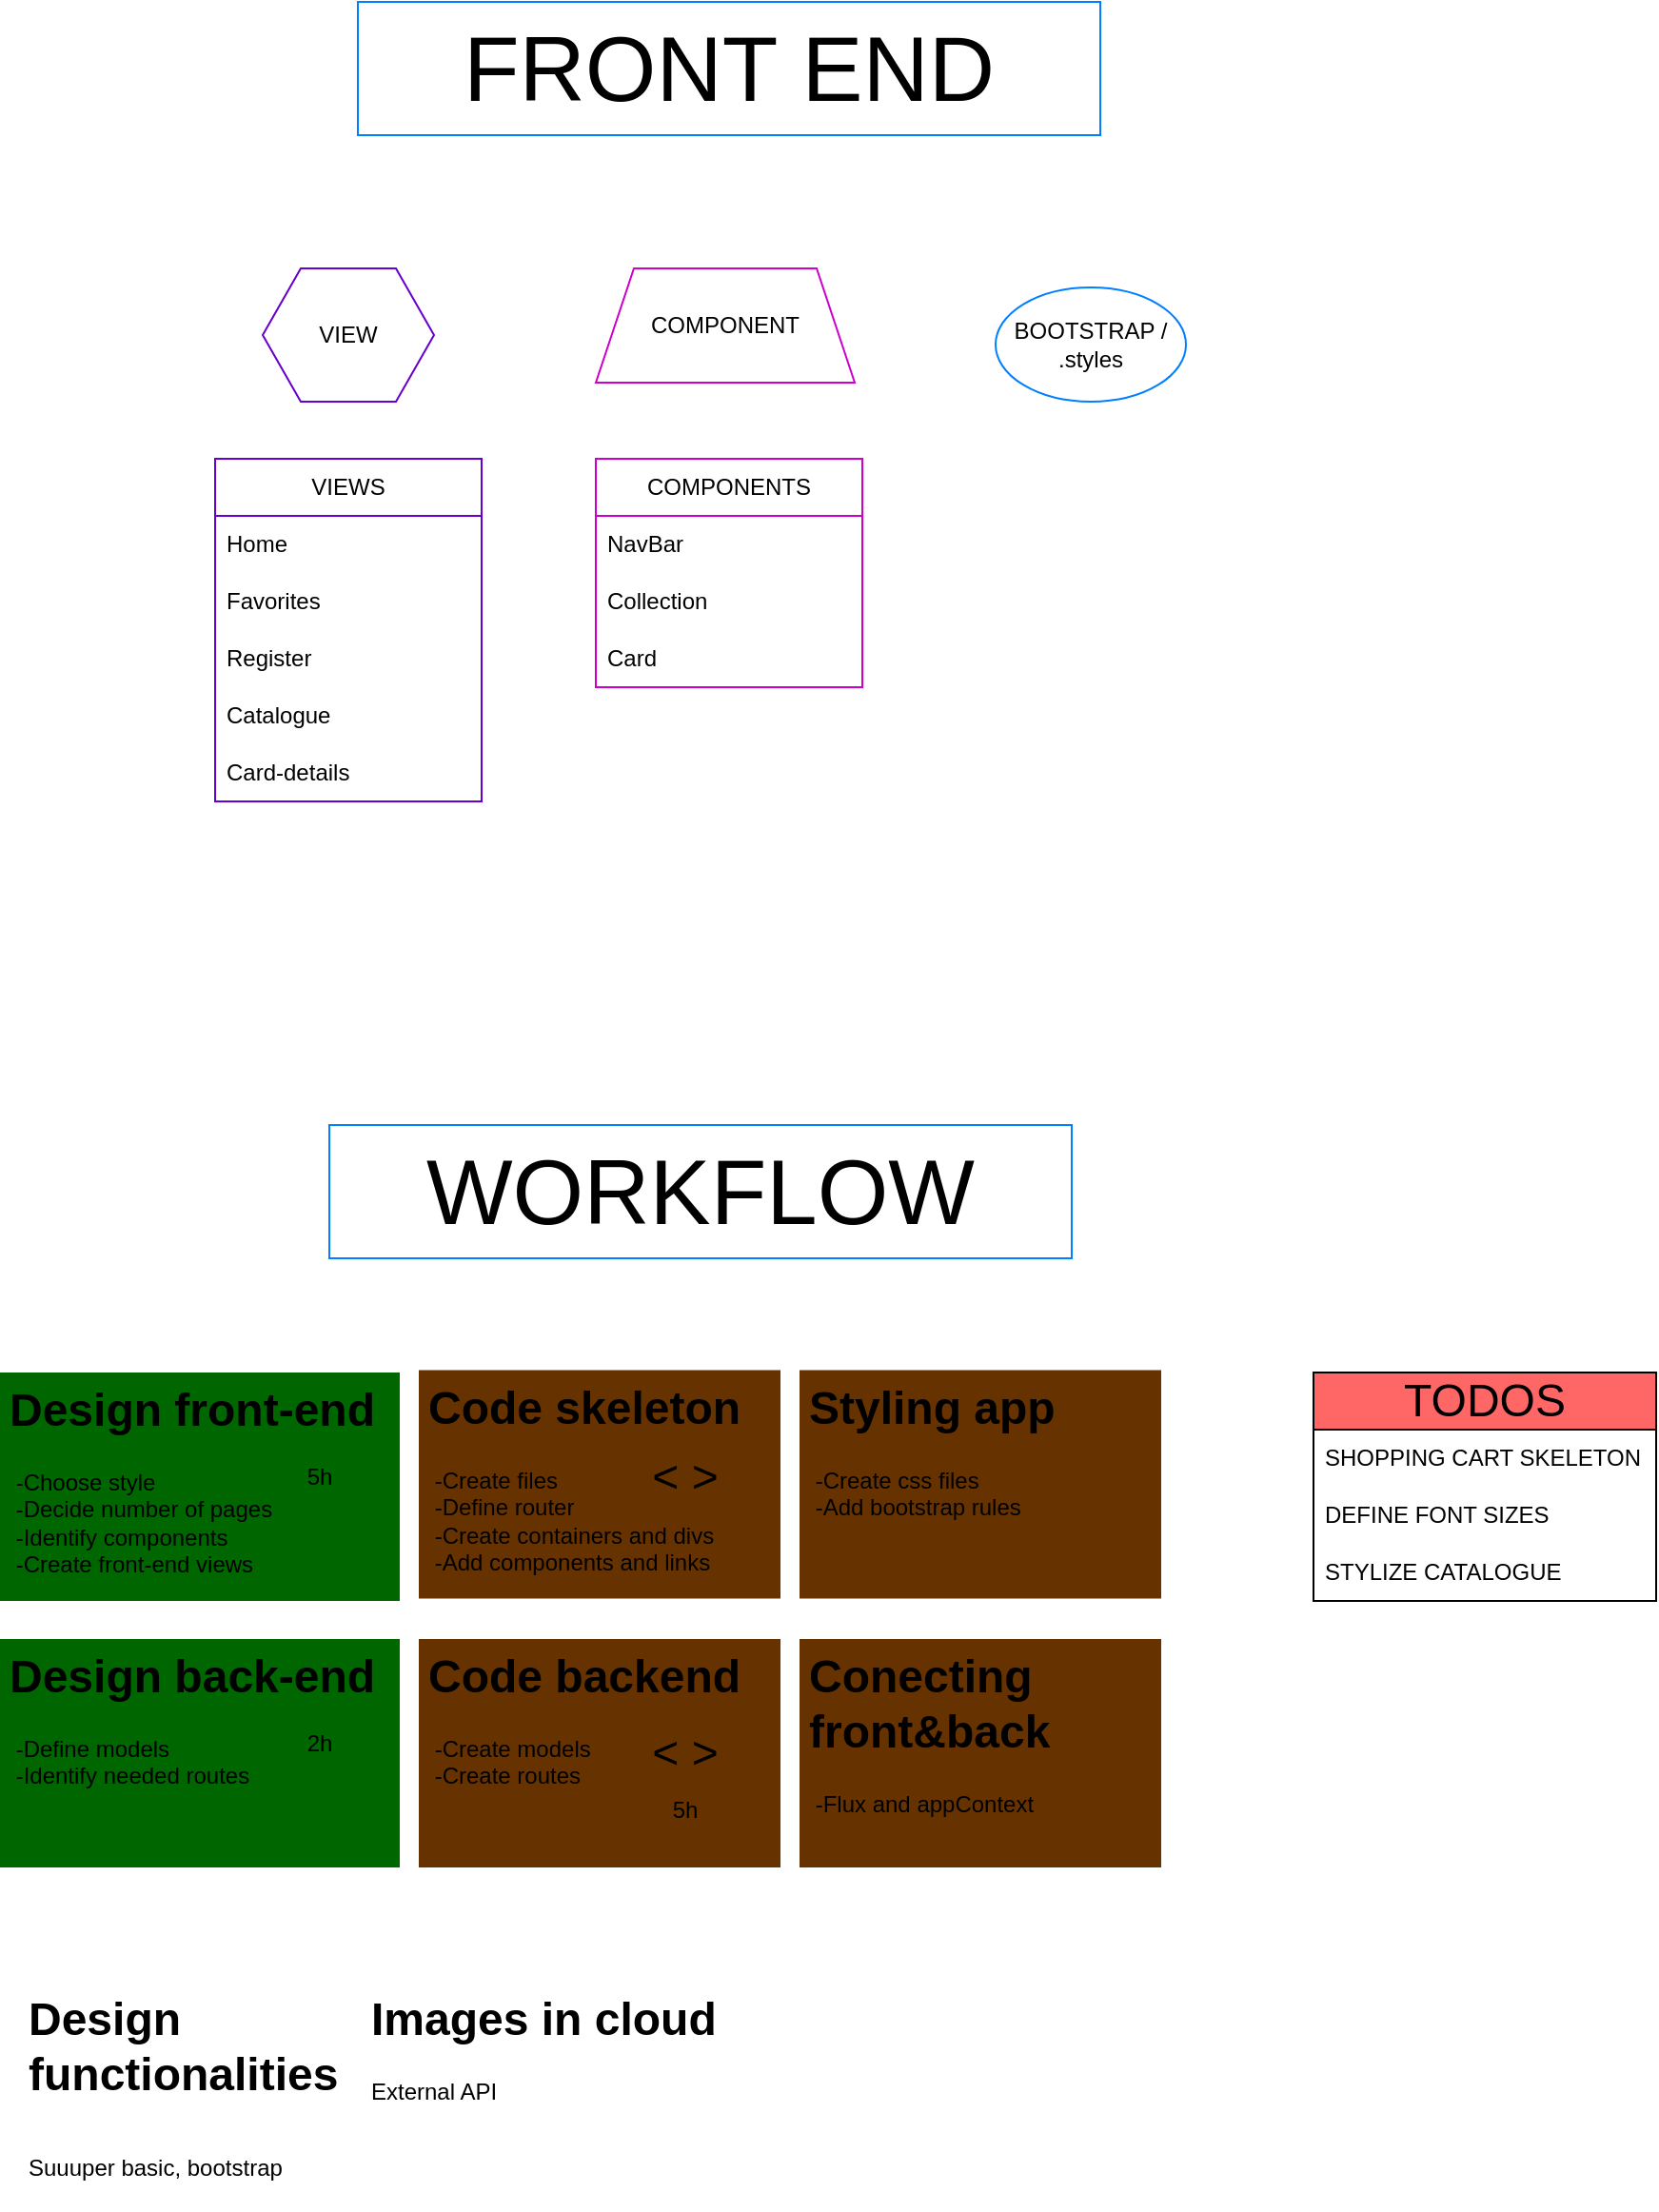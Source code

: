 <mxfile version="21.3.8" type="github" pages="3">
  <diagram name="WORKFLOW" id="-b-mgLnNyKhTVOmsAnaT">
    <mxGraphModel dx="2605" dy="2325" grid="1" gridSize="10" guides="1" tooltips="1" connect="1" arrows="1" fold="1" page="0" pageScale="1" pageWidth="826" pageHeight="1169" math="0" shadow="0">
      <root>
        <mxCell id="0" />
        <mxCell id="1" parent="0" />
        <mxCell id="RiAGdgWCF8noxPz8Tucr-125" value="&lt;font style=&quot;font-size: 48px;&quot;&gt;WORKFLOW&lt;/font&gt;" style="text;html=1;strokeColor=#007FFF;fillColor=none;align=center;verticalAlign=middle;whiteSpace=wrap;rounded=0;" parent="1" vertex="1">
          <mxGeometry x="-637" y="-660" width="390" height="70" as="geometry" />
        </mxCell>
        <mxCell id="RiAGdgWCF8noxPz8Tucr-207" style="edgeStyle=orthogonalEdgeStyle;rounded=0;orthogonalLoop=1;jettySize=auto;html=1;entryX=0.5;entryY=1;entryDx=0;entryDy=0;" parent="1" edge="1">
          <mxGeometry relative="1" as="geometry">
            <mxPoint x="1945" y="-150" as="targetPoint" />
          </mxGeometry>
        </mxCell>
        <mxCell id="RiAGdgWCF8noxPz8Tucr-209" style="edgeStyle=orthogonalEdgeStyle;rounded=0;orthogonalLoop=1;jettySize=auto;html=1;entryX=0.5;entryY=1;entryDx=0;entryDy=0;" parent="1" edge="1">
          <mxGeometry relative="1" as="geometry">
            <mxPoint x="2105" y="-150" as="targetPoint" />
          </mxGeometry>
        </mxCell>
        <mxCell id="RiAGdgWCF8noxPz8Tucr-236" style="edgeStyle=orthogonalEdgeStyle;rounded=0;orthogonalLoop=1;jettySize=auto;html=1;entryX=0.5;entryY=1;entryDx=0;entryDy=0;" parent="1" edge="1">
          <mxGeometry relative="1" as="geometry">
            <mxPoint x="2185" y="-215" as="targetPoint" />
          </mxGeometry>
        </mxCell>
        <mxCell id="RiAGdgWCF8noxPz8Tucr-238" style="edgeStyle=orthogonalEdgeStyle;rounded=0;orthogonalLoop=1;jettySize=auto;html=1;entryX=0.5;entryY=1;entryDx=0;entryDy=0;" parent="1" edge="1">
          <mxGeometry relative="1" as="geometry">
            <mxPoint x="2025" y="-215" as="targetPoint" />
          </mxGeometry>
        </mxCell>
        <mxCell id="3rY_Ns122jnfuLzVrZuX-72" value="&lt;h1&gt;Design front-end&lt;/h1&gt;&lt;p&gt;&amp;nbsp;-Choose style &lt;br&gt;&amp;nbsp;-Decide number of pages&lt;br&gt;&amp;nbsp;-Identify components&amp;nbsp;&lt;br&gt;&amp;nbsp;-Create front-end views&lt;/p&gt;" style="text;html=1;strokeColor=none;fillColor=#006600;spacing=5;spacingTop=-20;whiteSpace=wrap;overflow=hidden;rounded=0;" parent="1" vertex="1">
          <mxGeometry x="-810" y="-530" width="210" height="120" as="geometry" />
        </mxCell>
        <mxCell id="3rY_Ns122jnfuLzVrZuX-74" value="&lt;h1&gt;&lt;span style=&quot;background-color: initial;&quot;&gt;Code skeleton&lt;/span&gt;&lt;br&gt;&lt;/h1&gt;&lt;div&gt;&lt;span style=&quot;background-color: initial;&quot;&gt;&amp;nbsp;-Create files&lt;br&gt;&amp;nbsp;-Define router&lt;br&gt;&amp;nbsp;-Create containers and divs&lt;br&gt;&amp;nbsp;-Add components and links&lt;/span&gt;&lt;/div&gt;" style="text;html=1;strokeColor=none;fillColor=#663300;spacing=5;spacingTop=-20;whiteSpace=wrap;overflow=hidden;rounded=0;" parent="1" vertex="1">
          <mxGeometry x="-590" y="-531.25" width="190" height="120" as="geometry" />
        </mxCell>
        <mxCell id="3rY_Ns122jnfuLzVrZuX-77" value="&lt;font style=&quot;font-size: 24px;&quot;&gt;&amp;lt; &amp;gt;&lt;/font&gt;" style="text;html=1;strokeColor=none;fillColor=none;align=center;verticalAlign=middle;whiteSpace=wrap;rounded=0;" parent="1" vertex="1">
          <mxGeometry x="-480" y="-490" width="60" height="30" as="geometry" />
        </mxCell>
        <mxCell id="3rY_Ns122jnfuLzVrZuX-80" value="&lt;h1&gt;&lt;/h1&gt;&lt;span style=&quot;font-size: 24px;&quot;&gt;&lt;b&gt;Design&lt;/b&gt;&lt;/span&gt;&lt;b style=&quot;font-size: 24px;&quot;&gt;&amp;nbsp;&lt;br&gt;functionalities&lt;/b&gt;&lt;h1&gt;&lt;span style=&quot;background-color: initial; font-size: 12px; font-weight: normal;&quot;&gt;Suuuper basic, bootstrap&lt;/span&gt;&lt;br&gt;&lt;/h1&gt;" style="text;html=1;strokeColor=none;fillColor=none;spacing=5;spacingTop=-20;whiteSpace=wrap;overflow=hidden;rounded=0;" parent="1" vertex="1">
          <mxGeometry x="-800" y="-210" width="190" height="120" as="geometry" />
        </mxCell>
        <mxCell id="fWnj22Spbb2RyECRKWuP-9" value="5h" style="text;html=1;strokeColor=none;fillColor=none;align=center;verticalAlign=middle;whiteSpace=wrap;rounded=0;" parent="1" vertex="1">
          <mxGeometry x="-672" y="-490" width="60" height="30" as="geometry" />
        </mxCell>
        <mxCell id="pHEEVUBPoDz-0bnXpHFc-1" value="&lt;h1&gt;Images in cloud&lt;/h1&gt;&lt;p&gt;External API&lt;/p&gt;" style="text;html=1;strokeColor=none;fillColor=none;spacing=5;spacingTop=-20;whiteSpace=wrap;overflow=hidden;rounded=0;" parent="1" vertex="1">
          <mxGeometry x="-620" y="-210" width="190" height="120" as="geometry" />
        </mxCell>
        <mxCell id="pHEEVUBPoDz-0bnXpHFc-3" value="&lt;font style=&quot;font-size: 24px;&quot;&gt;TODOS&lt;/font&gt;" style="swimlane;fontStyle=0;childLayout=stackLayout;horizontal=1;startSize=30;horizontalStack=0;resizeParent=1;resizeParentMax=0;resizeLast=0;collapsible=1;marginBottom=0;whiteSpace=wrap;html=1;fillColor=#FF6666;" parent="1" vertex="1">
          <mxGeometry x="-120" y="-530" width="180" height="120" as="geometry" />
        </mxCell>
        <mxCell id="pHEEVUBPoDz-0bnXpHFc-4" value="SHOPPING CART SKELETON" style="text;strokeColor=none;fillColor=none;align=left;verticalAlign=middle;spacingLeft=4;spacingRight=4;overflow=hidden;points=[[0,0.5],[1,0.5]];portConstraint=eastwest;rotatable=0;whiteSpace=wrap;html=1;" parent="pHEEVUBPoDz-0bnXpHFc-3" vertex="1">
          <mxGeometry y="30" width="180" height="30" as="geometry" />
        </mxCell>
        <mxCell id="pHEEVUBPoDz-0bnXpHFc-5" value="DEFINE FONT SIZES" style="text;strokeColor=none;fillColor=none;align=left;verticalAlign=middle;spacingLeft=4;spacingRight=4;overflow=hidden;points=[[0,0.5],[1,0.5]];portConstraint=eastwest;rotatable=0;whiteSpace=wrap;html=1;" parent="pHEEVUBPoDz-0bnXpHFc-3" vertex="1">
          <mxGeometry y="60" width="180" height="30" as="geometry" />
        </mxCell>
        <mxCell id="8OMAQQNjCRO78wVNDCfl-2" value="STYLIZE CATALOGUE" style="text;strokeColor=none;fillColor=none;align=left;verticalAlign=middle;spacingLeft=4;spacingRight=4;overflow=hidden;points=[[0,0.5],[1,0.5]];portConstraint=eastwest;rotatable=0;whiteSpace=wrap;html=1;" parent="pHEEVUBPoDz-0bnXpHFc-3" vertex="1">
          <mxGeometry y="90" width="180" height="30" as="geometry" />
        </mxCell>
        <mxCell id="Dw5OTpvr2N0TeMZPsvsZ-1" value="&lt;font style=&quot;font-size: 48px;&quot;&gt;FRONT END&lt;/font&gt;" style="text;html=1;strokeColor=#007FFF;fillColor=none;align=center;verticalAlign=middle;whiteSpace=wrap;rounded=0;" parent="1" vertex="1">
          <mxGeometry x="-622" y="-1250" width="390" height="70" as="geometry" />
        </mxCell>
        <mxCell id="Dw5OTpvr2N0TeMZPsvsZ-2" value="VIEWS" style="swimlane;fontStyle=0;childLayout=stackLayout;horizontal=1;startSize=30;horizontalStack=0;resizeParent=1;resizeParentMax=0;resizeLast=0;collapsible=1;marginBottom=0;whiteSpace=wrap;html=1;strokeColor=#6600CC;" parent="1" vertex="1">
          <mxGeometry x="-697" y="-1010" width="140" height="180" as="geometry" />
        </mxCell>
        <mxCell id="Dw5OTpvr2N0TeMZPsvsZ-3" value="Home" style="text;strokeColor=none;fillColor=none;align=left;verticalAlign=middle;spacingLeft=4;spacingRight=4;overflow=hidden;points=[[0,0.5],[1,0.5]];portConstraint=eastwest;rotatable=0;whiteSpace=wrap;html=1;" parent="Dw5OTpvr2N0TeMZPsvsZ-2" vertex="1">
          <mxGeometry y="30" width="140" height="30" as="geometry" />
        </mxCell>
        <mxCell id="Dw5OTpvr2N0TeMZPsvsZ-4" value="Favorites" style="text;strokeColor=none;fillColor=none;align=left;verticalAlign=middle;spacingLeft=4;spacingRight=4;overflow=hidden;points=[[0,0.5],[1,0.5]];portConstraint=eastwest;rotatable=0;whiteSpace=wrap;html=1;" parent="Dw5OTpvr2N0TeMZPsvsZ-2" vertex="1">
          <mxGeometry y="60" width="140" height="30" as="geometry" />
        </mxCell>
        <mxCell id="Dw5OTpvr2N0TeMZPsvsZ-5" value="Register" style="text;strokeColor=none;fillColor=none;align=left;verticalAlign=middle;spacingLeft=4;spacingRight=4;overflow=hidden;points=[[0,0.5],[1,0.5]];portConstraint=eastwest;rotatable=0;whiteSpace=wrap;html=1;" parent="Dw5OTpvr2N0TeMZPsvsZ-2" vertex="1">
          <mxGeometry y="90" width="140" height="30" as="geometry" />
        </mxCell>
        <mxCell id="Dw5OTpvr2N0TeMZPsvsZ-6" value="Catalogue" style="text;strokeColor=none;fillColor=none;align=left;verticalAlign=middle;spacingLeft=4;spacingRight=4;overflow=hidden;points=[[0,0.5],[1,0.5]];portConstraint=eastwest;rotatable=0;whiteSpace=wrap;html=1;" parent="Dw5OTpvr2N0TeMZPsvsZ-2" vertex="1">
          <mxGeometry y="120" width="140" height="30" as="geometry" />
        </mxCell>
        <mxCell id="Dw5OTpvr2N0TeMZPsvsZ-7" value="Card-details" style="text;strokeColor=none;fillColor=none;align=left;verticalAlign=middle;spacingLeft=4;spacingRight=4;overflow=hidden;points=[[0,0.5],[1,0.5]];portConstraint=eastwest;rotatable=0;whiteSpace=wrap;html=1;" parent="Dw5OTpvr2N0TeMZPsvsZ-2" vertex="1">
          <mxGeometry y="150" width="140" height="30" as="geometry" />
        </mxCell>
        <mxCell id="Dw5OTpvr2N0TeMZPsvsZ-8" value="COMPONENTS" style="swimlane;fontStyle=0;childLayout=stackLayout;horizontal=1;startSize=30;horizontalStack=0;resizeParent=1;resizeParentMax=0;resizeLast=0;collapsible=1;marginBottom=0;whiteSpace=wrap;html=1;strokeColor=#CC00CC;" parent="1" vertex="1">
          <mxGeometry x="-497" y="-1010" width="140" height="120" as="geometry" />
        </mxCell>
        <mxCell id="Dw5OTpvr2N0TeMZPsvsZ-9" value="NavBar" style="text;strokeColor=none;fillColor=none;align=left;verticalAlign=middle;spacingLeft=4;spacingRight=4;overflow=hidden;points=[[0,0.5],[1,0.5]];portConstraint=eastwest;rotatable=0;whiteSpace=wrap;html=1;" parent="Dw5OTpvr2N0TeMZPsvsZ-8" vertex="1">
          <mxGeometry y="30" width="140" height="30" as="geometry" />
        </mxCell>
        <mxCell id="Dw5OTpvr2N0TeMZPsvsZ-10" value="Collection" style="text;strokeColor=none;fillColor=none;align=left;verticalAlign=middle;spacingLeft=4;spacingRight=4;overflow=hidden;points=[[0,0.5],[1,0.5]];portConstraint=eastwest;rotatable=0;whiteSpace=wrap;html=1;" parent="Dw5OTpvr2N0TeMZPsvsZ-8" vertex="1">
          <mxGeometry y="60" width="140" height="30" as="geometry" />
        </mxCell>
        <mxCell id="Dw5OTpvr2N0TeMZPsvsZ-11" value="Card" style="text;strokeColor=none;fillColor=none;align=left;verticalAlign=middle;spacingLeft=4;spacingRight=4;overflow=hidden;points=[[0,0.5],[1,0.5]];portConstraint=eastwest;rotatable=0;whiteSpace=wrap;html=1;" parent="Dw5OTpvr2N0TeMZPsvsZ-8" vertex="1">
          <mxGeometry y="90" width="140" height="30" as="geometry" />
        </mxCell>
        <mxCell id="Dw5OTpvr2N0TeMZPsvsZ-12" value="COMPONENT" style="shape=trapezoid;perimeter=trapezoidPerimeter;whiteSpace=wrap;html=1;fixedSize=1;strokeColor=#CC00CC;" parent="1" vertex="1">
          <mxGeometry x="-497" y="-1110" width="136" height="60" as="geometry" />
        </mxCell>
        <mxCell id="Dw5OTpvr2N0TeMZPsvsZ-13" value="BOOTSTRAP / .styles" style="ellipse;whiteSpace=wrap;html=1;strokeColor=#007FFF;" parent="1" vertex="1">
          <mxGeometry x="-287" y="-1100" width="100" height="60" as="geometry" />
        </mxCell>
        <mxCell id="Dw5OTpvr2N0TeMZPsvsZ-14" value="VIEW" style="shape=hexagon;perimeter=hexagonPerimeter2;whiteSpace=wrap;html=1;fixedSize=1;strokeColor=#6600CC;" parent="1" vertex="1">
          <mxGeometry x="-672" y="-1110" width="90" height="70" as="geometry" />
        </mxCell>
        <mxCell id="vqYUtw_h4YuYfp6jfYqt-1" value="&lt;h1&gt;&lt;span style=&quot;background-color: initial;&quot;&gt;Styling app&lt;/span&gt;&lt;br&gt;&lt;/h1&gt;&lt;div&gt;&lt;span style=&quot;background-color: initial;&quot;&gt;&amp;nbsp;-Create css files&lt;br&gt;&amp;nbsp;-Add bootstrap rules&lt;/span&gt;&lt;/div&gt;" style="text;html=1;strokeColor=none;fillColor=#663300;spacing=5;spacingTop=-20;whiteSpace=wrap;overflow=hidden;rounded=0;" parent="1" vertex="1">
          <mxGeometry x="-390" y="-531.25" width="190" height="120" as="geometry" />
        </mxCell>
        <mxCell id="9V-FrAAN98tkENQtXKS6-1" value="&lt;h1&gt;Design back-end&lt;/h1&gt;&lt;p&gt;&amp;nbsp;-Define models&lt;br&gt;&amp;nbsp;-Identify needed routes&lt;/p&gt;" style="text;html=1;strokeColor=none;fillColor=#006600;spacing=5;spacingTop=-20;whiteSpace=wrap;overflow=hidden;rounded=0;" parent="1" vertex="1">
          <mxGeometry x="-810" y="-390" width="210" height="120" as="geometry" />
        </mxCell>
        <mxCell id="9V-FrAAN98tkENQtXKS6-2" value="&lt;h1&gt;&lt;span style=&quot;background-color: initial;&quot;&gt;Code backend&lt;/span&gt;&lt;br&gt;&lt;/h1&gt;&lt;div&gt;&lt;span style=&quot;background-color: initial;&quot;&gt;&amp;nbsp;-Create models&lt;br&gt;&amp;nbsp;-Create routes&lt;br&gt;&lt;br&gt;&lt;/span&gt;&lt;/div&gt;" style="text;html=1;strokeColor=none;fillColor=#663300;spacing=5;spacingTop=-20;whiteSpace=wrap;overflow=hidden;rounded=0;" parent="1" vertex="1">
          <mxGeometry x="-590" y="-390" width="190" height="120" as="geometry" />
        </mxCell>
        <mxCell id="3rY_Ns122jnfuLzVrZuX-79" value="&lt;font style=&quot;font-size: 24px;&quot;&gt;&amp;lt; &amp;gt;&lt;/font&gt;" style="text;html=1;strokeColor=none;fillColor=none;align=center;verticalAlign=middle;whiteSpace=wrap;rounded=0;" parent="1" vertex="1">
          <mxGeometry x="-480" y="-345" width="60" height="30" as="geometry" />
        </mxCell>
        <mxCell id="frIMjJH3iikOF0D_SciO-1" value="2h" style="text;html=1;strokeColor=none;fillColor=none;align=center;verticalAlign=middle;whiteSpace=wrap;rounded=0;" parent="1" vertex="1">
          <mxGeometry x="-672" y="-350" width="60" height="30" as="geometry" />
        </mxCell>
        <mxCell id="5ilyQchQuLj8qbM6WhHy-1" value="5h" style="text;html=1;strokeColor=none;fillColor=none;align=center;verticalAlign=middle;whiteSpace=wrap;rounded=0;" parent="1" vertex="1">
          <mxGeometry x="-480" y="-315" width="60" height="30" as="geometry" />
        </mxCell>
        <mxCell id="ajGc543TD7DCcusEGrj_-1" value="&lt;h1&gt;&lt;span style=&quot;background-color: initial;&quot;&gt;Conecting front&amp;amp;back&lt;/span&gt;&lt;br&gt;&lt;/h1&gt;&lt;div&gt;&lt;span style=&quot;background-color: initial;&quot;&gt;&amp;nbsp;-Flux and appContext&lt;br&gt;&lt;/span&gt;&lt;/div&gt;" style="text;html=1;strokeColor=none;fillColor=#663300;spacing=5;spacingTop=-20;whiteSpace=wrap;overflow=hidden;rounded=0;" vertex="1" parent="1">
          <mxGeometry x="-390" y="-390" width="190" height="120" as="geometry" />
        </mxCell>
      </root>
    </mxGraphModel>
  </diagram>
  <diagram id="YzgUXVQewp1C8EuYlstD" name="FRONT END - VIEWS">
    <mxGraphModel dx="4380" dy="3253" grid="1" gridSize="10" guides="1" tooltips="1" connect="1" arrows="1" fold="1" page="0" pageScale="1" pageWidth="1169" pageHeight="827" math="0" shadow="0">
      <root>
        <mxCell id="0" />
        <mxCell id="1" parent="0" />
        <mxCell id="XM52YFazwjmrkb68UnbM-1" value="HOME" style="shape=process;whiteSpace=wrap;html=1;backgroundOutline=1;" parent="1" vertex="1">
          <mxGeometry x="-60" y="-990" width="1360" height="1540" as="geometry" />
        </mxCell>
        <mxCell id="XM52YFazwjmrkb68UnbM-2" value="" style="rounded=0;whiteSpace=wrap;html=1;strokeColor=#007FFF;" parent="1" vertex="1">
          <mxGeometry x="97" y="-690" width="763" height="1130" as="geometry" />
        </mxCell>
        <mxCell id="XM52YFazwjmrkb68UnbM-3" style="edgeStyle=orthogonalEdgeStyle;rounded=0;orthogonalLoop=1;jettySize=auto;html=1;entryX=0;entryY=0.5;entryDx=0;entryDy=0;" parent="1" source="XM52YFazwjmrkb68UnbM-4" target="XM52YFazwjmrkb68UnbM-58" edge="1">
          <mxGeometry relative="1" as="geometry">
            <Array as="points">
              <mxPoint x="911" y="-310" />
              <mxPoint x="911" y="-320" />
            </Array>
          </mxGeometry>
        </mxCell>
        <mxCell id="XM52YFazwjmrkb68UnbM-4" value="" style="rounded=0;whiteSpace=wrap;html=1;strokeColor=#007FFF;" parent="1" vertex="1">
          <mxGeometry x="97" y="-310" width="763" height="170" as="geometry" />
        </mxCell>
        <mxCell id="XM52YFazwjmrkb68UnbM-5" style="edgeStyle=orthogonalEdgeStyle;rounded=0;orthogonalLoop=1;jettySize=auto;html=1;entryX=0;entryY=0.5;entryDx=0;entryDy=0;" parent="1" source="XM52YFazwjmrkb68UnbM-6" target="XM52YFazwjmrkb68UnbM-64" edge="1">
          <mxGeometry relative="1" as="geometry">
            <Array as="points">
              <mxPoint x="890" />
              <mxPoint x="890" />
            </Array>
          </mxGeometry>
        </mxCell>
        <mxCell id="XM52YFazwjmrkb68UnbM-6" value="" style="rounded=0;whiteSpace=wrap;html=1;strokeColor=#007FFF;" parent="1" vertex="1">
          <mxGeometry x="97" y="-125" width="763" height="485" as="geometry" />
        </mxCell>
        <mxCell id="XM52YFazwjmrkb68UnbM-7" value="CARD" style="rounded=0;whiteSpace=wrap;html=1;strokeColor=#CC00CC;" parent="1" vertex="1">
          <mxGeometry x="310" y="-3" width="154" height="184.8" as="geometry" />
        </mxCell>
        <mxCell id="XM52YFazwjmrkb68UnbM-8" style="edgeStyle=orthogonalEdgeStyle;rounded=0;orthogonalLoop=1;jettySize=auto;html=1;entryX=0;entryY=0.5;entryDx=0;entryDy=0;" parent="1" source="XM52YFazwjmrkb68UnbM-9" target="XM52YFazwjmrkb68UnbM-40" edge="1">
          <mxGeometry relative="1" as="geometry" />
        </mxCell>
        <mxCell id="XM52YFazwjmrkb68UnbM-9" value="" style="rounded=0;whiteSpace=wrap;html=1;strokeColor=#CC00CC;" parent="1" vertex="1">
          <mxGeometry x="100" y="-690" width="760" height="50" as="geometry" />
        </mxCell>
        <mxCell id="XM52YFazwjmrkb68UnbM-10" value="&lt;font style=&quot;font-size: 24px;&quot;&gt;LOGO&lt;/font&gt;" style="text;html=1;strokeColor=none;fillColor=none;align=center;verticalAlign=middle;whiteSpace=wrap;rounded=0;" parent="1" vertex="1">
          <mxGeometry x="110" y="-690" width="120" height="50" as="geometry" />
        </mxCell>
        <mxCell id="XM52YFazwjmrkb68UnbM-11" style="edgeStyle=orthogonalEdgeStyle;rounded=0;orthogonalLoop=1;jettySize=auto;html=1;entryX=0.5;entryY=1;entryDx=0;entryDy=0;" parent="1" source="XM52YFazwjmrkb68UnbM-12" target="XM52YFazwjmrkb68UnbM-25" edge="1">
          <mxGeometry relative="1" as="geometry">
            <mxPoint x="545" y="-600" as="targetPoint" />
          </mxGeometry>
        </mxCell>
        <mxCell id="XM52YFazwjmrkb68UnbM-12" value="SHOPING CART" style="text;html=1;strokeColor=#19011D;fillColor=none;align=center;verticalAlign=middle;whiteSpace=wrap;rounded=0;shadow=1;" parent="1" vertex="1">
          <mxGeometry x="500" y="-685" width="90" height="40" as="geometry" />
        </mxCell>
        <mxCell id="XM52YFazwjmrkb68UnbM-13" style="edgeStyle=orthogonalEdgeStyle;rounded=0;orthogonalLoop=1;jettySize=auto;html=1;entryX=0.5;entryY=1;entryDx=0;entryDy=0;" parent="1" source="XM52YFazwjmrkb68UnbM-14" target="XM52YFazwjmrkb68UnbM-57" edge="1">
          <mxGeometry relative="1" as="geometry" />
        </mxCell>
        <mxCell id="XM52YFazwjmrkb68UnbM-14" value="FAVORITES" style="text;html=1;strokeColor=#6600CC;fillColor=none;align=center;verticalAlign=middle;whiteSpace=wrap;rounded=0;" parent="1" vertex="1">
          <mxGeometry x="580" y="-685" width="90" height="40" as="geometry" />
        </mxCell>
        <mxCell id="XM52YFazwjmrkb68UnbM-15" style="edgeStyle=orthogonalEdgeStyle;rounded=0;orthogonalLoop=1;jettySize=auto;html=1;entryX=0.5;entryY=1;entryDx=0;entryDy=0;" parent="1" source="XM52YFazwjmrkb68UnbM-16" target="XM52YFazwjmrkb68UnbM-27" edge="1">
          <mxGeometry relative="1" as="geometry" />
        </mxCell>
        <mxCell id="XM52YFazwjmrkb68UnbM-16" value="LOGIN" style="text;html=1;strokeColor=none;fillColor=none;align=center;verticalAlign=middle;whiteSpace=wrap;rounded=0;" parent="1" vertex="1">
          <mxGeometry x="660" y="-685" width="90" height="40" as="geometry" />
        </mxCell>
        <mxCell id="XM52YFazwjmrkb68UnbM-17" style="edgeStyle=orthogonalEdgeStyle;rounded=0;orthogonalLoop=1;jettySize=auto;html=1;entryX=0.5;entryY=1;entryDx=0;entryDy=0;" parent="1" source="XM52YFazwjmrkb68UnbM-18" edge="1">
          <mxGeometry relative="1" as="geometry">
            <mxPoint x="785" y="-800" as="targetPoint" />
          </mxGeometry>
        </mxCell>
        <mxCell id="XM52YFazwjmrkb68UnbM-18" value="REGISTER" style="text;html=1;strokeColor=#6600CC;fillColor=none;align=center;verticalAlign=middle;whiteSpace=wrap;rounded=0;" parent="1" vertex="1">
          <mxGeometry x="740" y="-685" width="90" height="40" as="geometry" />
        </mxCell>
        <mxCell id="XM52YFazwjmrkb68UnbM-19" style="edgeStyle=orthogonalEdgeStyle;rounded=0;orthogonalLoop=1;jettySize=auto;html=1;entryX=0;entryY=0.5;entryDx=0;entryDy=0;" parent="1" source="XM52YFazwjmrkb68UnbM-20" target="XM52YFazwjmrkb68UnbM-51" edge="1">
          <mxGeometry relative="1" as="geometry" />
        </mxCell>
        <mxCell id="XM52YFazwjmrkb68UnbM-20" value="" style="rounded=0;whiteSpace=wrap;html=1;strokeColor=#007FFF;" parent="1" vertex="1">
          <mxGeometry x="100" y="-620" width="760" height="50" as="geometry" />
        </mxCell>
        <mxCell id="XM52YFazwjmrkb68UnbM-21" value="SOME TEXT" style="rounded=0;whiteSpace=wrap;html=1;" parent="1" vertex="1">
          <mxGeometry x="110" y="-610" width="240" height="30" as="geometry" />
        </mxCell>
        <mxCell id="XM52YFazwjmrkb68UnbM-22" value="FREE SHIPPING ON ALL ORDERS" style="rounded=0;whiteSpace=wrap;html=1;" parent="1" vertex="1">
          <mxGeometry x="360" y="-610" width="240" height="30" as="geometry" />
        </mxCell>
        <mxCell id="XM52YFazwjmrkb68UnbM-23" value="SEARCH" style="rounded=0;whiteSpace=wrap;html=1;strokeColor=#6600CC;" parent="1" vertex="1">
          <mxGeometry x="610" y="-610" width="240" height="30" as="geometry" />
        </mxCell>
        <mxCell id="XM52YFazwjmrkb68UnbM-24" style="edgeStyle=orthogonalEdgeStyle;rounded=0;orthogonalLoop=1;jettySize=auto;html=1;entryX=0.5;entryY=1;entryDx=0;entryDy=0;" parent="1" source="XM52YFazwjmrkb68UnbM-25" target="XM52YFazwjmrkb68UnbM-52" edge="1">
          <mxGeometry relative="1" as="geometry" />
        </mxCell>
        <mxCell id="XM52YFazwjmrkb68UnbM-25" value="OFFCANVAS" style="ellipse;whiteSpace=wrap;html=1;strokeColor=#007FFF;" parent="1" vertex="1">
          <mxGeometry x="502.5" y="-800" width="85" height="50" as="geometry" />
        </mxCell>
        <mxCell id="XM52YFazwjmrkb68UnbM-26" style="edgeStyle=orthogonalEdgeStyle;rounded=0;orthogonalLoop=1;jettySize=auto;html=1;entryX=0.5;entryY=1;entryDx=0;entryDy=0;" parent="1" source="XM52YFazwjmrkb68UnbM-27" target="XM52YFazwjmrkb68UnbM-28" edge="1">
          <mxGeometry relative="1" as="geometry" />
        </mxCell>
        <mxCell id="XM52YFazwjmrkb68UnbM-27" value="OFFCANVAS" style="ellipse;whiteSpace=wrap;html=1;strokeColor=#007FFF;" parent="1" vertex="1">
          <mxGeometry x="662.5" y="-800" width="85" height="50" as="geometry" />
        </mxCell>
        <mxCell id="XM52YFazwjmrkb68UnbM-28" value="/login" style="ellipse;whiteSpace=wrap;html=1;strokeColor=#FF8000;" parent="1" vertex="1">
          <mxGeometry x="655" y="-910" width="100" height="60" as="geometry" />
        </mxCell>
        <mxCell id="XM52YFazwjmrkb68UnbM-29" value="/register" style="ellipse;whiteSpace=wrap;html=1;strokeColor=#FF8000;" parent="1" vertex="1">
          <mxGeometry x="735" y="-975" width="100" height="60" as="geometry" />
        </mxCell>
        <mxCell id="XM52YFazwjmrkb68UnbM-30" style="edgeStyle=orthogonalEdgeStyle;rounded=0;orthogonalLoop=1;jettySize=auto;html=1;entryX=0;entryY=0.5;entryDx=0;entryDy=0;" parent="1" source="XM52YFazwjmrkb68UnbM-31" target="XM52YFazwjmrkb68UnbM-50" edge="1">
          <mxGeometry relative="1" as="geometry" />
        </mxCell>
        <mxCell id="XM52YFazwjmrkb68UnbM-31" value="" style="rounded=0;whiteSpace=wrap;html=1;strokeColor=#007FFF;" parent="1" vertex="1">
          <mxGeometry x="100" y="-550" width="760" height="230" as="geometry" />
        </mxCell>
        <mxCell id="XM52YFazwjmrkb68UnbM-32" value="IMG-BG" style="text;html=1;strokeColor=none;fillColor=none;align=center;verticalAlign=middle;whiteSpace=wrap;rounded=0;" parent="1" vertex="1">
          <mxGeometry x="615" y="-460" width="60" height="30" as="geometry" />
        </mxCell>
        <mxCell id="XM52YFazwjmrkb68UnbM-33" value="&amp;lt;h1&amp;gt;&amp;lt;/h1&amp;gt;" style="text;html=1;strokeColor=none;fillColor=none;align=center;verticalAlign=middle;whiteSpace=wrap;rounded=0;" parent="1" vertex="1">
          <mxGeometry x="210" y="-490" width="80" height="30" as="geometry" />
        </mxCell>
        <mxCell id="XM52YFazwjmrkb68UnbM-34" value="&amp;lt;p&amp;gt;&amp;lt;/p&amp;gt;" style="text;html=1;strokeColor=none;fillColor=none;align=center;verticalAlign=middle;whiteSpace=wrap;rounded=0;" parent="1" vertex="1">
          <mxGeometry x="210" y="-460" width="80" height="30" as="geometry" />
        </mxCell>
        <mxCell id="XM52YFazwjmrkb68UnbM-35" value="&amp;lt;button&amp;gt;&amp;lt;/button&amp;gt;" style="text;html=1;strokeColor=none;fillColor=none;align=center;verticalAlign=middle;whiteSpace=wrap;rounded=0;" parent="1" vertex="1">
          <mxGeometry x="190" y="-430" width="120" height="30" as="geometry" />
        </mxCell>
        <mxCell id="XM52YFazwjmrkb68UnbM-36" style="edgeStyle=orthogonalEdgeStyle;rounded=0;orthogonalLoop=1;jettySize=auto;html=1;exitX=1;exitY=0.25;exitDx=0;exitDy=0;entryX=0;entryY=0.5;entryDx=0;entryDy=0;" parent="1" source="XM52YFazwjmrkb68UnbM-37" target="XM52YFazwjmrkb68UnbM-49" edge="1">
          <mxGeometry relative="1" as="geometry" />
        </mxCell>
        <mxCell id="XM52YFazwjmrkb68UnbM-37" value="KEYWORD" style="rounded=0;whiteSpace=wrap;html=1;strokeColor=#CC00CC;" parent="1" vertex="1">
          <mxGeometry x="610" y="-290" width="200" height="140" as="geometry" />
        </mxCell>
        <mxCell id="XM52YFazwjmrkb68UnbM-38" value="IMG-BG" style="text;html=1;strokeColor=none;fillColor=none;align=center;verticalAlign=middle;whiteSpace=wrap;rounded=0;" parent="1" vertex="1">
          <mxGeometry x="680" y="-270" width="60" height="30" as="geometry" />
        </mxCell>
        <mxCell id="XM52YFazwjmrkb68UnbM-39" value="TEXT" style="text;html=1;strokeColor=#007FFF;fillColor=none;align=center;verticalAlign=middle;whiteSpace=wrap;rounded=0;" parent="1" vertex="1">
          <mxGeometry x="443" y="-80" width="60" height="30" as="geometry" />
        </mxCell>
        <mxCell id="XM52YFazwjmrkb68UnbM-40" value="NAVBAR" style="shape=trapezoid;perimeter=trapezoidPerimeter;whiteSpace=wrap;html=1;fixedSize=1;strokeColor=#CC00CC;" parent="1" vertex="1">
          <mxGeometry x="924" y="-690" width="110" height="50" as="geometry" />
        </mxCell>
        <mxCell id="XM52YFazwjmrkb68UnbM-41" style="edgeStyle=orthogonalEdgeStyle;rounded=0;orthogonalLoop=1;jettySize=auto;html=1;entryX=0;entryY=0.5;entryDx=0;entryDy=0;" parent="1" source="XM52YFazwjmrkb68UnbM-42" edge="1">
          <mxGeometry relative="1" as="geometry">
            <mxPoint x="929" y="-185" as="targetPoint" />
          </mxGeometry>
        </mxCell>
        <mxCell id="XM52YFazwjmrkb68UnbM-42" value="BUTTON" style="text;html=1;strokeColor=#6600CC;fillColor=none;align=center;verticalAlign=middle;whiteSpace=wrap;rounded=0;" parent="1" vertex="1">
          <mxGeometry x="680" y="-200" width="60" height="30" as="geometry" />
        </mxCell>
        <mxCell id="XM52YFazwjmrkb68UnbM-43" value="KEYWORD" style="rounded=0;whiteSpace=wrap;html=1;strokeColor=#CC00CC;" parent="1" vertex="1">
          <mxGeometry x="373" y="-290" width="200" height="140" as="geometry" />
        </mxCell>
        <mxCell id="XM52YFazwjmrkb68UnbM-44" value="IMG-BG" style="text;html=1;strokeColor=none;fillColor=none;align=center;verticalAlign=middle;whiteSpace=wrap;rounded=0;" parent="1" vertex="1">
          <mxGeometry x="443" y="-270" width="60" height="30" as="geometry" />
        </mxCell>
        <mxCell id="XM52YFazwjmrkb68UnbM-45" value="SEARCH" style="text;html=1;strokeColor=#6600CC;fillColor=none;align=center;verticalAlign=middle;whiteSpace=wrap;rounded=0;" parent="1" vertex="1">
          <mxGeometry x="443" y="-200" width="60" height="30" as="geometry" />
        </mxCell>
        <mxCell id="XM52YFazwjmrkb68UnbM-46" value="KEYWORD" style="rounded=0;whiteSpace=wrap;html=1;strokeColor=#CC00CC;" parent="1" vertex="1">
          <mxGeometry x="140" y="-290" width="200" height="140" as="geometry" />
        </mxCell>
        <mxCell id="XM52YFazwjmrkb68UnbM-47" value="IMG-BG" style="text;html=1;strokeColor=none;fillColor=none;align=center;verticalAlign=middle;whiteSpace=wrap;rounded=0;" parent="1" vertex="1">
          <mxGeometry x="210" y="-270" width="60" height="30" as="geometry" />
        </mxCell>
        <mxCell id="XM52YFazwjmrkb68UnbM-48" value="SEARCH" style="text;html=1;strokeColor=#6600CC;fillColor=none;align=center;verticalAlign=middle;whiteSpace=wrap;rounded=0;" parent="1" vertex="1">
          <mxGeometry x="210" y="-200" width="60" height="30" as="geometry" />
        </mxCell>
        <mxCell id="XM52YFazwjmrkb68UnbM-49" value="COLLECTION" style="shape=trapezoid;perimeter=trapezoidPerimeter;whiteSpace=wrap;html=1;fixedSize=1;strokeColor=#CC00CC;" parent="1" vertex="1">
          <mxGeometry x="965.21" y="-280" width="110" height="50" as="geometry" />
        </mxCell>
        <mxCell id="XM52YFazwjmrkb68UnbM-50" value=".jumbotron-home" style="ellipse;whiteSpace=wrap;html=1;strokeColor=#007FFF;" parent="1" vertex="1">
          <mxGeometry x="929" y="-465" width="100" height="60" as="geometry" />
        </mxCell>
        <mxCell id="XM52YFazwjmrkb68UnbM-51" value=".banner-home" style="ellipse;whiteSpace=wrap;html=1;strokeColor=#007FFF;" parent="1" vertex="1">
          <mxGeometry x="924" y="-625" width="100" height="60" as="geometry" />
        </mxCell>
        <mxCell id="XM52YFazwjmrkb68UnbM-52" value="?????" style="ellipse;whiteSpace=wrap;html=1;strokeColor=#FF8000;" parent="1" vertex="1">
          <mxGeometry x="495" y="-910" width="100" height="60" as="geometry" />
        </mxCell>
        <mxCell id="XM52YFazwjmrkb68UnbM-53" value="/login" style="ellipse;whiteSpace=wrap;html=1;strokeColor=#FF8000;" parent="1" vertex="1">
          <mxGeometry x="575" y="-975" width="100" height="60" as="geometry" />
        </mxCell>
        <mxCell id="XM52YFazwjmrkb68UnbM-54" style="edgeStyle=orthogonalEdgeStyle;rounded=0;orthogonalLoop=1;jettySize=auto;html=1;entryX=0.5;entryY=1;entryDx=0;entryDy=0;" parent="1" source="XM52YFazwjmrkb68UnbM-55" target="XM52YFazwjmrkb68UnbM-29" edge="1">
          <mxGeometry relative="1" as="geometry" />
        </mxCell>
        <mxCell id="XM52YFazwjmrkb68UnbM-55" value="REGISTER" style="shape=hexagon;perimeter=hexagonPerimeter2;whiteSpace=wrap;html=1;fixedSize=1;strokeColor=#6600CC;" parent="1" vertex="1">
          <mxGeometry x="746.43" y="-860" width="77.14" height="60" as="geometry" />
        </mxCell>
        <mxCell id="XM52YFazwjmrkb68UnbM-56" style="edgeStyle=orthogonalEdgeStyle;rounded=0;orthogonalLoop=1;jettySize=auto;html=1;entryX=0.5;entryY=1;entryDx=0;entryDy=0;" parent="1" source="XM52YFazwjmrkb68UnbM-57" target="XM52YFazwjmrkb68UnbM-53" edge="1">
          <mxGeometry relative="1" as="geometry" />
        </mxCell>
        <mxCell id="XM52YFazwjmrkb68UnbM-57" value="FAVORITES" style="shape=hexagon;perimeter=hexagonPerimeter2;whiteSpace=wrap;html=1;fixedSize=1;strokeColor=#6600CC;" parent="1" vertex="1">
          <mxGeometry x="586.43" y="-860" width="77.14" height="60" as="geometry" />
        </mxCell>
        <mxCell id="XM52YFazwjmrkb68UnbM-58" value=".jumbotron-collections" style="ellipse;whiteSpace=wrap;html=1;strokeColor=#007FFF;" parent="1" vertex="1">
          <mxGeometry x="970.21" y="-350" width="100" height="60" as="geometry" />
        </mxCell>
        <mxCell id="XM52YFazwjmrkb68UnbM-59" value="CARD" style="shape=trapezoid;perimeter=trapezoidPerimeter;whiteSpace=wrap;html=1;fixedSize=1;strokeColor=#CC00CC;" parent="1" vertex="1">
          <mxGeometry x="965.22" y="45" width="110" height="50" as="geometry" />
        </mxCell>
        <mxCell id="XM52YFazwjmrkb68UnbM-60" value="CARD" style="rounded=0;whiteSpace=wrap;html=1;strokeColor=#CC00CC;" parent="1" vertex="1">
          <mxGeometry x="480" y="-1.8" width="153" height="183.6" as="geometry" />
        </mxCell>
        <mxCell id="XM52YFazwjmrkb68UnbM-61" style="edgeStyle=orthogonalEdgeStyle;rounded=0;orthogonalLoop=1;jettySize=auto;html=1;entryX=0;entryY=0.5;entryDx=0;entryDy=0;" parent="1" source="XM52YFazwjmrkb68UnbM-62" target="XM52YFazwjmrkb68UnbM-59" edge="1">
          <mxGeometry relative="1" as="geometry" />
        </mxCell>
        <mxCell id="XM52YFazwjmrkb68UnbM-62" value="CARD" style="rounded=0;whiteSpace=wrap;html=1;strokeColor=#CC00CC;" parent="1" vertex="1">
          <mxGeometry x="655" y="-4.2" width="155" height="186" as="geometry" />
        </mxCell>
        <mxCell id="XM52YFazwjmrkb68UnbM-63" value="SEARCH/KEYWORD" style="shape=hexagon;perimeter=hexagonPerimeter2;whiteSpace=wrap;html=1;fixedSize=1;strokeColor=#6600CC;" parent="1" vertex="1">
          <mxGeometry x="940.43" y="-215" width="159.57" height="60" as="geometry" />
        </mxCell>
        <mxCell id="XM52YFazwjmrkb68UnbM-64" value=".card-display" style="ellipse;whiteSpace=wrap;html=1;strokeColor=#007FFF;" parent="1" vertex="1">
          <mxGeometry x="970.21" y="-30" width="100" height="60" as="geometry" />
        </mxCell>
        <mxCell id="XM52YFazwjmrkb68UnbM-65" value=".root" style="ellipse;whiteSpace=wrap;html=1;strokeColor=#007FFF;" parent="1" vertex="1">
          <mxGeometry x="924" y="-770" width="100" height="60" as="geometry" />
        </mxCell>
        <mxCell id="XM52YFazwjmrkb68UnbM-66" value="HOME" style="shape=process;whiteSpace=wrap;html=1;backgroundOutline=1;" parent="1" vertex="1">
          <mxGeometry x="1400" y="-715" width="1250" height="1245" as="geometry" />
        </mxCell>
        <mxCell id="XM52YFazwjmrkb68UnbM-67" value="" style="rounded=0;whiteSpace=wrap;html=1;strokeColor=#007FFF;" parent="1" vertex="1">
          <mxGeometry x="1567" y="-650" width="763" height="1130" as="geometry" />
        </mxCell>
        <mxCell id="XM52YFazwjmrkb68UnbM-68" style="edgeStyle=orthogonalEdgeStyle;rounded=0;orthogonalLoop=1;jettySize=auto;html=1;entryX=0;entryY=0.5;entryDx=0;entryDy=0;" parent="1" source="XM52YFazwjmrkb68UnbM-69" target="XM52YFazwjmrkb68UnbM-87" edge="1">
          <mxGeometry relative="1" as="geometry">
            <Array as="points">
              <mxPoint x="2380" y="-270" />
              <mxPoint x="2380" y="-270" />
            </Array>
          </mxGeometry>
        </mxCell>
        <mxCell id="XM52YFazwjmrkb68UnbM-69" value="" style="rounded=0;whiteSpace=wrap;html=1;strokeColor=#007FFF;" parent="1" vertex="1">
          <mxGeometry x="1760" y="-280" width="570" height="680" as="geometry" />
        </mxCell>
        <mxCell id="XM52YFazwjmrkb68UnbM-70" value="CARD" style="rounded=0;whiteSpace=wrap;html=1;strokeColor=#CC00CC;" parent="1" vertex="1">
          <mxGeometry x="1920" y="-260" width="113" height="135.6" as="geometry" />
        </mxCell>
        <mxCell id="XM52YFazwjmrkb68UnbM-71" value="" style="rounded=0;whiteSpace=wrap;html=1;strokeColor=#CC00CC;" parent="1" vertex="1">
          <mxGeometry x="1570" y="-650" width="760" height="50" as="geometry" />
        </mxCell>
        <mxCell id="XM52YFazwjmrkb68UnbM-72" value="&lt;font style=&quot;font-size: 24px;&quot;&gt;LOGO&lt;/font&gt;" style="text;html=1;strokeColor=none;fillColor=none;align=center;verticalAlign=middle;whiteSpace=wrap;rounded=0;" parent="1" vertex="1">
          <mxGeometry x="1580" y="-650" width="120" height="50" as="geometry" />
        </mxCell>
        <mxCell id="XM52YFazwjmrkb68UnbM-73" value="SHOPING CART" style="text;html=1;strokeColor=#19011D;fillColor=none;align=center;verticalAlign=middle;whiteSpace=wrap;rounded=0;shadow=1;" parent="1" vertex="1">
          <mxGeometry x="1970" y="-645" width="90" height="40" as="geometry" />
        </mxCell>
        <mxCell id="XM52YFazwjmrkb68UnbM-74" value="FAVORITES" style="text;html=1;strokeColor=#6600CC;fillColor=none;align=center;verticalAlign=middle;whiteSpace=wrap;rounded=0;" parent="1" vertex="1">
          <mxGeometry x="2050" y="-645" width="90" height="40" as="geometry" />
        </mxCell>
        <mxCell id="XM52YFazwjmrkb68UnbM-75" value="LOGIN" style="text;html=1;strokeColor=none;fillColor=none;align=center;verticalAlign=middle;whiteSpace=wrap;rounded=0;" parent="1" vertex="1">
          <mxGeometry x="2130" y="-645" width="90" height="40" as="geometry" />
        </mxCell>
        <mxCell id="XM52YFazwjmrkb68UnbM-76" value="REGISTER" style="text;html=1;strokeColor=#6600CC;fillColor=none;align=center;verticalAlign=middle;whiteSpace=wrap;rounded=0;" parent="1" vertex="1">
          <mxGeometry x="2210" y="-645" width="90" height="40" as="geometry" />
        </mxCell>
        <mxCell id="XM52YFazwjmrkb68UnbM-77" style="edgeStyle=orthogonalEdgeStyle;rounded=0;orthogonalLoop=1;jettySize=auto;html=1;entryX=0;entryY=0.5;entryDx=0;entryDy=0;" parent="1" source="XM52YFazwjmrkb68UnbM-78" target="XM52YFazwjmrkb68UnbM-82" edge="1">
          <mxGeometry relative="1" as="geometry">
            <Array as="points">
              <mxPoint x="2350" y="-550" />
              <mxPoint x="2350" y="-550" />
            </Array>
          </mxGeometry>
        </mxCell>
        <mxCell id="XM52YFazwjmrkb68UnbM-78" value="" style="rounded=0;whiteSpace=wrap;html=1;strokeColor=#007FFF;" parent="1" vertex="1">
          <mxGeometry x="1760" y="-595" width="570" height="230" as="geometry" />
        </mxCell>
        <mxCell id="XM52YFazwjmrkb68UnbM-79" value="IMG-BG" style="text;html=1;strokeColor=none;fillColor=none;align=center;verticalAlign=middle;whiteSpace=wrap;rounded=0;" parent="1" vertex="1">
          <mxGeometry x="2000" y="-510" width="60" height="30" as="geometry" />
        </mxCell>
        <mxCell id="XM52YFazwjmrkb68UnbM-80" value="&amp;lt;h1&amp;gt;&amp;lt;/h1&amp;gt;" style="text;html=1;strokeColor=none;fillColor=none;align=center;verticalAlign=middle;whiteSpace=wrap;rounded=0;" parent="1" vertex="1">
          <mxGeometry x="1760" y="-350" width="80" height="30" as="geometry" />
        </mxCell>
        <mxCell id="XM52YFazwjmrkb68UnbM-81" value="&amp;lt;p&amp;gt;&amp;lt;/p&amp;gt;" style="text;html=1;strokeColor=none;fillColor=none;align=center;verticalAlign=middle;whiteSpace=wrap;rounded=0;" parent="1" vertex="1">
          <mxGeometry x="1760" y="-320" width="80" height="30" as="geometry" />
        </mxCell>
        <mxCell id="XM52YFazwjmrkb68UnbM-82" value=".banner-search" style="ellipse;whiteSpace=wrap;html=1;strokeColor=#007FFF;" parent="1" vertex="1">
          <mxGeometry x="2394" y="-580" width="100" height="60" as="geometry" />
        </mxCell>
        <mxCell id="XM52YFazwjmrkb68UnbM-83" value="CARD" style="shape=trapezoid;perimeter=trapezoidPerimeter;whiteSpace=wrap;html=1;fixedSize=1;strokeColor=#CC00CC;" parent="1" vertex="1">
          <mxGeometry x="2404.0" y="-220" width="110" height="50" as="geometry" />
        </mxCell>
        <mxCell id="XM52YFazwjmrkb68UnbM-84" value="CARD" style="rounded=0;whiteSpace=wrap;html=1;strokeColor=#CC00CC;" parent="1" vertex="1">
          <mxGeometry x="2060" y="-260" width="110" height="132" as="geometry" />
        </mxCell>
        <mxCell id="XM52YFazwjmrkb68UnbM-85" style="edgeStyle=orthogonalEdgeStyle;rounded=0;orthogonalLoop=1;jettySize=auto;html=1;entryX=0;entryY=0.5;entryDx=0;entryDy=0;" parent="1" source="XM52YFazwjmrkb68UnbM-86" target="XM52YFazwjmrkb68UnbM-83" edge="1">
          <mxGeometry relative="1" as="geometry" />
        </mxCell>
        <mxCell id="XM52YFazwjmrkb68UnbM-86" value="CARD" style="rounded=0;whiteSpace=wrap;html=1;strokeColor=#CC00CC;" parent="1" vertex="1">
          <mxGeometry x="2200" y="-260" width="110" height="132" as="geometry" />
        </mxCell>
        <mxCell id="XM52YFazwjmrkb68UnbM-87" value=".pagination" style="ellipse;whiteSpace=wrap;html=1;strokeColor=#007FFF;" parent="1" vertex="1">
          <mxGeometry x="2404" y="-300" width="100" height="60" as="geometry" />
        </mxCell>
        <mxCell id="XM52YFazwjmrkb68UnbM-88" value="FOOTER" style="rounded=0;whiteSpace=wrap;html=1;strokeColor=#007FFF;" parent="1" vertex="1">
          <mxGeometry x="1567" y="400" width="763" height="85" as="geometry" />
        </mxCell>
        <mxCell id="XM52YFazwjmrkb68UnbM-89" value="CARD" style="rounded=0;whiteSpace=wrap;html=1;strokeColor=#CC00CC;" parent="1" vertex="1">
          <mxGeometry x="136" y="-4.2" width="154" height="184.8" as="geometry" />
        </mxCell>
        <mxCell id="XM52YFazwjmrkb68UnbM-90" value="CARD" style="rounded=0;whiteSpace=wrap;html=1;strokeColor=#CC00CC;" parent="1" vertex="1">
          <mxGeometry x="310" y="201.2" width="154" height="184.8" as="geometry" />
        </mxCell>
        <mxCell id="XM52YFazwjmrkb68UnbM-91" value="CARD" style="rounded=0;whiteSpace=wrap;html=1;strokeColor=#CC00CC;" parent="1" vertex="1">
          <mxGeometry x="480" y="202.4" width="153" height="183.6" as="geometry" />
        </mxCell>
        <mxCell id="XM52YFazwjmrkb68UnbM-92" value="CARD" style="rounded=0;whiteSpace=wrap;html=1;strokeColor=#CC00CC;" parent="1" vertex="1">
          <mxGeometry x="655" y="200" width="155" height="186" as="geometry" />
        </mxCell>
        <mxCell id="XM52YFazwjmrkb68UnbM-93" value="CARD" style="rounded=0;whiteSpace=wrap;html=1;strokeColor=#CC00CC;" parent="1" vertex="1">
          <mxGeometry x="136" y="200" width="154" height="184.8" as="geometry" />
        </mxCell>
        <mxCell id="XM52YFazwjmrkb68UnbM-94" value="FOOTER" style="rounded=0;whiteSpace=wrap;html=1;strokeColor=#007FFF;" parent="1" vertex="1">
          <mxGeometry x="97" y="360" width="763" height="85" as="geometry" />
        </mxCell>
        <mxCell id="XM52YFazwjmrkb68UnbM-95" value="CARD" style="rounded=0;whiteSpace=wrap;html=1;strokeColor=#CC00CC;" parent="1" vertex="1">
          <mxGeometry x="1780" y="-261.8" width="113" height="135.6" as="geometry" />
        </mxCell>
        <mxCell id="XM52YFazwjmrkb68UnbM-96" value="CARD" style="rounded=0;whiteSpace=wrap;html=1;strokeColor=#CC00CC;" parent="1" vertex="1">
          <mxGeometry x="1920" y="-115.6" width="113" height="135.6" as="geometry" />
        </mxCell>
        <mxCell id="XM52YFazwjmrkb68UnbM-97" value="CARD" style="rounded=0;whiteSpace=wrap;html=1;strokeColor=#CC00CC;" parent="1" vertex="1">
          <mxGeometry x="2060" y="-115.6" width="110" height="132" as="geometry" />
        </mxCell>
        <mxCell id="XM52YFazwjmrkb68UnbM-98" value="CARD" style="rounded=0;whiteSpace=wrap;html=1;strokeColor=#CC00CC;" parent="1" vertex="1">
          <mxGeometry x="2200" y="-115.6" width="110" height="132" as="geometry" />
        </mxCell>
        <mxCell id="XM52YFazwjmrkb68UnbM-99" value="CARD" style="rounded=0;whiteSpace=wrap;html=1;strokeColor=#CC00CC;" parent="1" vertex="1">
          <mxGeometry x="1780" y="-117.4" width="113" height="135.6" as="geometry" />
        </mxCell>
        <mxCell id="XM52YFazwjmrkb68UnbM-100" value="CARD" style="rounded=0;whiteSpace=wrap;html=1;strokeColor=#CC00CC;" parent="1" vertex="1">
          <mxGeometry x="1920" y="31.8" width="113" height="135.6" as="geometry" />
        </mxCell>
        <mxCell id="XM52YFazwjmrkb68UnbM-101" value="CARD" style="rounded=0;whiteSpace=wrap;html=1;strokeColor=#CC00CC;" parent="1" vertex="1">
          <mxGeometry x="2060" y="31.8" width="110" height="132" as="geometry" />
        </mxCell>
        <mxCell id="XM52YFazwjmrkb68UnbM-102" value="CARD" style="rounded=0;whiteSpace=wrap;html=1;strokeColor=#CC00CC;" parent="1" vertex="1">
          <mxGeometry x="2200" y="31.8" width="110" height="132" as="geometry" />
        </mxCell>
        <mxCell id="XM52YFazwjmrkb68UnbM-103" value="CARD" style="rounded=0;whiteSpace=wrap;html=1;strokeColor=#CC00CC;" parent="1" vertex="1">
          <mxGeometry x="1780" y="30" width="113" height="135.6" as="geometry" />
        </mxCell>
        <mxCell id="XM52YFazwjmrkb68UnbM-104" value="CARD" style="rounded=0;whiteSpace=wrap;html=1;strokeColor=#CC00CC;" parent="1" vertex="1">
          <mxGeometry x="1920" y="181.8" width="113" height="135.6" as="geometry" />
        </mxCell>
        <mxCell id="XM52YFazwjmrkb68UnbM-105" value="CARD" style="rounded=0;whiteSpace=wrap;html=1;strokeColor=#CC00CC;" parent="1" vertex="1">
          <mxGeometry x="2060" y="181.8" width="110" height="132" as="geometry" />
        </mxCell>
        <mxCell id="XM52YFazwjmrkb68UnbM-106" value="CARD" style="rounded=0;whiteSpace=wrap;html=1;strokeColor=#CC00CC;" parent="1" vertex="1">
          <mxGeometry x="2200" y="181.8" width="110" height="132" as="geometry" />
        </mxCell>
        <mxCell id="XM52YFazwjmrkb68UnbM-107" value="CARD" style="rounded=0;whiteSpace=wrap;html=1;strokeColor=#CC00CC;" parent="1" vertex="1">
          <mxGeometry x="1780" y="180" width="113" height="135.6" as="geometry" />
        </mxCell>
        <mxCell id="XM52YFazwjmrkb68UnbM-108" style="edgeStyle=orthogonalEdgeStyle;rounded=0;orthogonalLoop=1;jettySize=auto;html=1;entryX=0.5;entryY=1;entryDx=0;entryDy=0;" parent="1" source="XM52YFazwjmrkb68UnbM-109" target="XM52YFazwjmrkb68UnbM-160" edge="1">
          <mxGeometry relative="1" as="geometry">
            <Array as="points">
              <mxPoint x="1720" y="-630" />
              <mxPoint x="1720" y="-630" />
            </Array>
          </mxGeometry>
        </mxCell>
        <mxCell id="XM52YFazwjmrkb68UnbM-109" value="" style="rounded=0;whiteSpace=wrap;html=1;" parent="1" vertex="1">
          <mxGeometry x="1580" y="-580" width="160" height="960" as="geometry" />
        </mxCell>
        <mxCell id="XM52YFazwjmrkb68UnbM-110" value="HOME" style="shape=process;whiteSpace=wrap;html=1;backgroundOutline=1;" parent="1" vertex="1">
          <mxGeometry x="2820" y="-720" width="1250" height="1240" as="geometry" />
        </mxCell>
        <mxCell id="XM52YFazwjmrkb68UnbM-111" value="" style="rounded=0;whiteSpace=wrap;html=1;strokeColor=#007FFF;" parent="1" vertex="1">
          <mxGeometry x="2987" y="-655" width="763" height="705" as="geometry" />
        </mxCell>
        <mxCell id="XM52YFazwjmrkb68UnbM-112" style="edgeStyle=orthogonalEdgeStyle;rounded=0;orthogonalLoop=1;jettySize=auto;html=1;entryX=0;entryY=0.5;entryDx=0;entryDy=0;" parent="1" source="XM52YFazwjmrkb68UnbM-114" target="XM52YFazwjmrkb68UnbM-128" edge="1">
          <mxGeometry relative="1" as="geometry">
            <Array as="points">
              <mxPoint x="3800" y="-275" />
              <mxPoint x="3800" y="-275" />
            </Array>
          </mxGeometry>
        </mxCell>
        <mxCell id="XM52YFazwjmrkb68UnbM-113" style="edgeStyle=orthogonalEdgeStyle;rounded=0;orthogonalLoop=1;jettySize=auto;html=1;exitX=1.002;exitY=0.082;exitDx=0;exitDy=0;entryX=0;entryY=0.5;entryDx=0;entryDy=0;exitPerimeter=0;" parent="1" source="XM52YFazwjmrkb68UnbM-114" target="XM52YFazwjmrkb68UnbM-124" edge="1">
          <mxGeometry relative="1" as="geometry">
            <Array as="points">
              <mxPoint x="3750" y="-453" />
              <mxPoint x="3750" y="-460" />
            </Array>
          </mxGeometry>
        </mxCell>
        <mxCell id="XM52YFazwjmrkb68UnbM-114" value="" style="rounded=0;whiteSpace=wrap;html=1;strokeColor=#007FFF;" parent="1" vertex="1">
          <mxGeometry x="2990" y="-490" width="760" height="455" as="geometry" />
        </mxCell>
        <mxCell id="XM52YFazwjmrkb68UnbM-115" value="" style="rounded=0;whiteSpace=wrap;html=1;strokeColor=#CC00CC;" parent="1" vertex="1">
          <mxGeometry x="2990" y="-655" width="760" height="50" as="geometry" />
        </mxCell>
        <mxCell id="XM52YFazwjmrkb68UnbM-116" value="&lt;font style=&quot;font-size: 24px;&quot;&gt;LOGO&lt;/font&gt;" style="text;html=1;strokeColor=none;fillColor=none;align=center;verticalAlign=middle;whiteSpace=wrap;rounded=0;" parent="1" vertex="1">
          <mxGeometry x="3000" y="-655" width="120" height="50" as="geometry" />
        </mxCell>
        <mxCell id="XM52YFazwjmrkb68UnbM-117" value="SHOPING CART" style="text;html=1;strokeColor=#19011D;fillColor=none;align=center;verticalAlign=middle;whiteSpace=wrap;rounded=0;shadow=1;" parent="1" vertex="1">
          <mxGeometry x="3390" y="-650" width="90" height="40" as="geometry" />
        </mxCell>
        <mxCell id="XM52YFazwjmrkb68UnbM-118" value="FAVORITES" style="text;html=1;strokeColor=#6600CC;fillColor=none;align=center;verticalAlign=middle;whiteSpace=wrap;rounded=0;" parent="1" vertex="1">
          <mxGeometry x="3470" y="-650" width="90" height="40" as="geometry" />
        </mxCell>
        <mxCell id="XM52YFazwjmrkb68UnbM-119" value="LOGIN" style="text;html=1;strokeColor=none;fillColor=none;align=center;verticalAlign=middle;whiteSpace=wrap;rounded=0;" parent="1" vertex="1">
          <mxGeometry x="3550" y="-650" width="90" height="40" as="geometry" />
        </mxCell>
        <mxCell id="XM52YFazwjmrkb68UnbM-120" value="REGISTER" style="text;html=1;strokeColor=#6600CC;fillColor=none;align=center;verticalAlign=middle;whiteSpace=wrap;rounded=0;" parent="1" vertex="1">
          <mxGeometry x="3630" y="-650" width="90" height="40" as="geometry" />
        </mxCell>
        <mxCell id="XM52YFazwjmrkb68UnbM-121" style="edgeStyle=orthogonalEdgeStyle;rounded=0;orthogonalLoop=1;jettySize=auto;html=1;entryX=0;entryY=0.5;entryDx=0;entryDy=0;" parent="1" target="XM52YFazwjmrkb68UnbM-125" edge="1">
          <mxGeometry relative="1" as="geometry">
            <Array as="points">
              <mxPoint x="3770" y="-555" />
              <mxPoint x="3770" y="-555" />
            </Array>
            <mxPoint x="3750" y="-555" as="sourcePoint" />
          </mxGeometry>
        </mxCell>
        <mxCell id="XM52YFazwjmrkb68UnbM-122" value="&amp;lt;h2&amp;gt;&amp;lt;/h2&amp;gt;" style="text;html=1;strokeColor=none;fillColor=none;align=center;verticalAlign=middle;whiteSpace=wrap;rounded=0;" parent="1" vertex="1">
          <mxGeometry x="3020" y="-575" width="80" height="30" as="geometry" />
        </mxCell>
        <mxCell id="XM52YFazwjmrkb68UnbM-123" value="&amp;lt;br&amp;gt;&amp;lt;/br&amp;gt;" style="text;html=1;strokeColor=none;fillColor=none;align=center;verticalAlign=middle;whiteSpace=wrap;rounded=0;" parent="1" vertex="1">
          <mxGeometry x="3020" y="-545" width="80" height="30" as="geometry" />
        </mxCell>
        <mxCell id="XM52YFazwjmrkb68UnbM-124" value=".pagination" style="ellipse;whiteSpace=wrap;html=1;strokeColor=#007FFF;" parent="1" vertex="1">
          <mxGeometry x="3814" y="-490" width="100" height="60" as="geometry" />
        </mxCell>
        <mxCell id="XM52YFazwjmrkb68UnbM-125" value=".banner-search" style="ellipse;whiteSpace=wrap;html=1;strokeColor=#007FFF;" parent="1" vertex="1">
          <mxGeometry x="3814" y="-585" width="100" height="60" as="geometry" />
        </mxCell>
        <mxCell id="XM52YFazwjmrkb68UnbM-126" value="CARD" style="shape=trapezoid;perimeter=trapezoidPerimeter;whiteSpace=wrap;html=1;fixedSize=1;strokeColor=#CC00CC;" parent="1" vertex="1">
          <mxGeometry x="3824.0" y="-225" width="110" height="50" as="geometry" />
        </mxCell>
        <mxCell id="XM52YFazwjmrkb68UnbM-127" style="edgeStyle=orthogonalEdgeStyle;rounded=0;orthogonalLoop=1;jettySize=auto;html=1;entryX=0;entryY=0.5;entryDx=0;entryDy=0;" parent="1" target="XM52YFazwjmrkb68UnbM-126" edge="1">
          <mxGeometry relative="1" as="geometry">
            <mxPoint x="3730" y="-199.0" as="sourcePoint" />
          </mxGeometry>
        </mxCell>
        <mxCell id="XM52YFazwjmrkb68UnbM-128" value=".card-display" style="ellipse;whiteSpace=wrap;html=1;strokeColor=#007FFF;" parent="1" vertex="1">
          <mxGeometry x="3824" y="-305" width="100" height="60" as="geometry" />
        </mxCell>
        <mxCell id="XM52YFazwjmrkb68UnbM-129" value="FOOTER" style="rounded=0;whiteSpace=wrap;html=1;strokeColor=#007FFF;" parent="1" vertex="1">
          <mxGeometry x="2988.5" y="-32.5" width="763" height="85" as="geometry" />
        </mxCell>
        <mxCell id="XM52YFazwjmrkb68UnbM-130" value="CARD" style="rounded=0;whiteSpace=wrap;html=1;strokeColor=#CC00CC;" parent="1" vertex="1">
          <mxGeometry x="3295.5" y="-463.9" width="154" height="184.8" as="geometry" />
        </mxCell>
        <mxCell id="XM52YFazwjmrkb68UnbM-131" value="CARD" style="rounded=0;whiteSpace=wrap;html=1;strokeColor=#CC00CC;" parent="1" vertex="1">
          <mxGeometry x="3487" y="-462.7" width="153" height="183.6" as="geometry" />
        </mxCell>
        <mxCell id="XM52YFazwjmrkb68UnbM-132" value="CARD" style="rounded=0;whiteSpace=wrap;html=1;strokeColor=#CC00CC;" parent="1" vertex="1">
          <mxGeometry x="3100" y="-464.5" width="154" height="184.8" as="geometry" />
        </mxCell>
        <mxCell id="XM52YFazwjmrkb68UnbM-133" value="CARD" style="rounded=0;whiteSpace=wrap;html=1;strokeColor=#CC00CC;" parent="1" vertex="1">
          <mxGeometry x="3295.5" y="-259.7" width="154" height="184.8" as="geometry" />
        </mxCell>
        <mxCell id="XM52YFazwjmrkb68UnbM-134" value="CARD" style="rounded=0;whiteSpace=wrap;html=1;strokeColor=#CC00CC;" parent="1" vertex="1">
          <mxGeometry x="3487" y="-258.5" width="153" height="183.6" as="geometry" />
        </mxCell>
        <mxCell id="XM52YFazwjmrkb68UnbM-135" value="CARD" style="rounded=0;whiteSpace=wrap;html=1;strokeColor=#CC00CC;" parent="1" vertex="1">
          <mxGeometry x="3100" y="-260.3" width="154" height="184.8" as="geometry" />
        </mxCell>
        <mxCell id="XM52YFazwjmrkb68UnbM-136" value="&lt;font style=&quot;font-size: 18px;&quot;&gt;home.js&lt;/font&gt;" style="shape=note;whiteSpace=wrap;html=1;backgroundOutline=1;darkOpacity=0.05;" parent="1" vertex="1">
          <mxGeometry x="-40" y="-975" width="80" height="100" as="geometry" />
        </mxCell>
        <mxCell id="XM52YFazwjmrkb68UnbM-137" value="&lt;font style=&quot;font-size: 18px;&quot;&gt;catalogue.js&lt;/font&gt;" style="shape=note;whiteSpace=wrap;html=1;backgroundOutline=1;darkOpacity=0.05;" parent="1" vertex="1">
          <mxGeometry x="1410" y="-695" width="110" height="100" as="geometry" />
        </mxCell>
        <mxCell id="XM52YFazwjmrkb68UnbM-138" value="&lt;font style=&quot;font-size: 18px;&quot;&gt;favorites.js&lt;/font&gt;" style="shape=note;whiteSpace=wrap;html=1;backgroundOutline=1;darkOpacity=0.05;" parent="1" vertex="1">
          <mxGeometry x="2840" y="-700" width="80" height="100" as="geometry" />
        </mxCell>
        <mxCell id="XM52YFazwjmrkb68UnbM-139" value="HOME" style="shape=process;whiteSpace=wrap;html=1;backgroundOutline=1;" parent="1" vertex="1">
          <mxGeometry x="4220" y="-726.25" width="1250" height="1236.25" as="geometry" />
        </mxCell>
        <mxCell id="XM52YFazwjmrkb68UnbM-140" value="" style="rounded=0;whiteSpace=wrap;html=1;strokeColor=#007FFF;" parent="1" vertex="1">
          <mxGeometry x="4387" y="-661.25" width="763" height="705" as="geometry" />
        </mxCell>
        <mxCell id="XM52YFazwjmrkb68UnbM-141" style="edgeStyle=orthogonalEdgeStyle;rounded=0;orthogonalLoop=1;jettySize=auto;html=1;entryX=0;entryY=0.5;entryDx=0;entryDy=0;" parent="1" source="XM52YFazwjmrkb68UnbM-143" target="XM52YFazwjmrkb68UnbM-157" edge="1">
          <mxGeometry relative="1" as="geometry">
            <Array as="points">
              <mxPoint x="5200" y="-281.25" />
              <mxPoint x="5200" y="-281.25" />
            </Array>
          </mxGeometry>
        </mxCell>
        <mxCell id="XM52YFazwjmrkb68UnbM-142" style="edgeStyle=orthogonalEdgeStyle;rounded=0;orthogonalLoop=1;jettySize=auto;html=1;exitX=1.002;exitY=0.082;exitDx=0;exitDy=0;entryX=0;entryY=0.5;entryDx=0;entryDy=0;exitPerimeter=0;" parent="1" source="XM52YFazwjmrkb68UnbM-143" target="XM52YFazwjmrkb68UnbM-153" edge="1">
          <mxGeometry relative="1" as="geometry">
            <Array as="points">
              <mxPoint x="5150" y="-459.25" />
              <mxPoint x="5150" y="-466.25" />
            </Array>
          </mxGeometry>
        </mxCell>
        <mxCell id="XM52YFazwjmrkb68UnbM-143" value="" style="rounded=0;whiteSpace=wrap;html=1;strokeColor=#007FFF;" parent="1" vertex="1">
          <mxGeometry x="4390" y="-496.25" width="760" height="455" as="geometry" />
        </mxCell>
        <mxCell id="XM52YFazwjmrkb68UnbM-144" value="" style="rounded=0;whiteSpace=wrap;html=1;strokeColor=#CC00CC;" parent="1" vertex="1">
          <mxGeometry x="4390" y="-661.25" width="760" height="50" as="geometry" />
        </mxCell>
        <mxCell id="XM52YFazwjmrkb68UnbM-145" value="&lt;font style=&quot;font-size: 24px;&quot;&gt;LOGO&lt;/font&gt;" style="text;html=1;strokeColor=none;fillColor=none;align=center;verticalAlign=middle;whiteSpace=wrap;rounded=0;" parent="1" vertex="1">
          <mxGeometry x="4400" y="-661.25" width="120" height="50" as="geometry" />
        </mxCell>
        <mxCell id="XM52YFazwjmrkb68UnbM-146" value="SHOPING CART" style="text;html=1;strokeColor=#19011D;fillColor=none;align=center;verticalAlign=middle;whiteSpace=wrap;rounded=0;shadow=1;" parent="1" vertex="1">
          <mxGeometry x="4790" y="-656.25" width="90" height="40" as="geometry" />
        </mxCell>
        <mxCell id="XM52YFazwjmrkb68UnbM-147" value="FAVORITES" style="text;html=1;strokeColor=#6600CC;fillColor=none;align=center;verticalAlign=middle;whiteSpace=wrap;rounded=0;" parent="1" vertex="1">
          <mxGeometry x="4870" y="-656.25" width="90" height="40" as="geometry" />
        </mxCell>
        <mxCell id="XM52YFazwjmrkb68UnbM-148" value="LOGIN" style="text;html=1;strokeColor=none;fillColor=none;align=center;verticalAlign=middle;whiteSpace=wrap;rounded=0;" parent="1" vertex="1">
          <mxGeometry x="4950" y="-656.25" width="90" height="40" as="geometry" />
        </mxCell>
        <mxCell id="XM52YFazwjmrkb68UnbM-149" value="REGISTER" style="text;html=1;strokeColor=#6600CC;fillColor=none;align=center;verticalAlign=middle;whiteSpace=wrap;rounded=0;" parent="1" vertex="1">
          <mxGeometry x="5030" y="-656.25" width="90" height="40" as="geometry" />
        </mxCell>
        <mxCell id="XM52YFazwjmrkb68UnbM-150" style="edgeStyle=orthogonalEdgeStyle;rounded=0;orthogonalLoop=1;jettySize=auto;html=1;entryX=0;entryY=0.5;entryDx=0;entryDy=0;" parent="1" target="XM52YFazwjmrkb68UnbM-154" edge="1">
          <mxGeometry relative="1" as="geometry">
            <Array as="points">
              <mxPoint x="5170" y="-561.25" />
              <mxPoint x="5170" y="-561.25" />
            </Array>
            <mxPoint x="5150" y="-561.25" as="sourcePoint" />
          </mxGeometry>
        </mxCell>
        <mxCell id="XM52YFazwjmrkb68UnbM-151" value="&amp;lt;h2&amp;gt;&amp;lt;/h2&amp;gt;" style="text;html=1;strokeColor=none;fillColor=none;align=center;verticalAlign=middle;whiteSpace=wrap;rounded=0;" parent="1" vertex="1">
          <mxGeometry x="4420" y="-581.25" width="80" height="30" as="geometry" />
        </mxCell>
        <mxCell id="XM52YFazwjmrkb68UnbM-152" value="&amp;lt;br&amp;gt;&amp;lt;/br&amp;gt;" style="text;html=1;strokeColor=none;fillColor=none;align=center;verticalAlign=middle;whiteSpace=wrap;rounded=0;" parent="1" vertex="1">
          <mxGeometry x="4420" y="-551.25" width="80" height="30" as="geometry" />
        </mxCell>
        <mxCell id="XM52YFazwjmrkb68UnbM-153" value=".pagination" style="ellipse;whiteSpace=wrap;html=1;strokeColor=#007FFF;" parent="1" vertex="1">
          <mxGeometry x="5214" y="-496.25" width="100" height="60" as="geometry" />
        </mxCell>
        <mxCell id="XM52YFazwjmrkb68UnbM-154" value=".banner-search" style="ellipse;whiteSpace=wrap;html=1;strokeColor=#007FFF;" parent="1" vertex="1">
          <mxGeometry x="5214" y="-591.25" width="100" height="60" as="geometry" />
        </mxCell>
        <mxCell id="XM52YFazwjmrkb68UnbM-155" value="CARD" style="shape=trapezoid;perimeter=trapezoidPerimeter;whiteSpace=wrap;html=1;fixedSize=1;strokeColor=#CC00CC;" parent="1" vertex="1">
          <mxGeometry x="5224" y="-231.25" width="110" height="50" as="geometry" />
        </mxCell>
        <mxCell id="XM52YFazwjmrkb68UnbM-156" style="edgeStyle=orthogonalEdgeStyle;rounded=0;orthogonalLoop=1;jettySize=auto;html=1;entryX=0;entryY=0.5;entryDx=0;entryDy=0;" parent="1" target="XM52YFazwjmrkb68UnbM-155" edge="1">
          <mxGeometry relative="1" as="geometry">
            <mxPoint x="5130" y="-205.25" as="sourcePoint" />
          </mxGeometry>
        </mxCell>
        <mxCell id="XM52YFazwjmrkb68UnbM-157" value=".card-display" style="ellipse;whiteSpace=wrap;html=1;strokeColor=#007FFF;" parent="1" vertex="1">
          <mxGeometry x="5224" y="-311.25" width="100" height="60" as="geometry" />
        </mxCell>
        <mxCell id="XM52YFazwjmrkb68UnbM-158" value="FOOTER" style="rounded=0;whiteSpace=wrap;html=1;strokeColor=#007FFF;" parent="1" vertex="1">
          <mxGeometry x="4388.5" y="-38.75" width="763" height="85" as="geometry" />
        </mxCell>
        <mxCell id="XM52YFazwjmrkb68UnbM-159" value="&lt;font style=&quot;font-size: 18px;&quot;&gt;register.js&lt;/font&gt;" style="shape=note;whiteSpace=wrap;html=1;backgroundOutline=1;darkOpacity=0.05;" parent="1" vertex="1">
          <mxGeometry x="4240" y="-706.25" width="80" height="100" as="geometry" />
        </mxCell>
        <mxCell id="XM52YFazwjmrkb68UnbM-160" value=".search-bar" style="ellipse;whiteSpace=wrap;html=1;strokeColor=#007FFF;" parent="1" vertex="1">
          <mxGeometry x="1670" y="-715" width="100" height="60" as="geometry" />
        </mxCell>
        <mxCell id="U0OaMKNyGERgzJkeHQPt-1" value="HOME" style="shape=process;whiteSpace=wrap;html=1;backgroundOutline=1;" parent="1" vertex="1">
          <mxGeometry x="5660" y="-726.25" width="1250" height="1236.25" as="geometry" />
        </mxCell>
        <mxCell id="U0OaMKNyGERgzJkeHQPt-2" value="" style="rounded=0;whiteSpace=wrap;html=1;strokeColor=#007FFF;" parent="1" vertex="1">
          <mxGeometry x="5827" y="-661.25" width="763" height="705" as="geometry" />
        </mxCell>
        <mxCell id="U0OaMKNyGERgzJkeHQPt-3" style="edgeStyle=orthogonalEdgeStyle;rounded=0;orthogonalLoop=1;jettySize=auto;html=1;entryX=0;entryY=0.5;entryDx=0;entryDy=0;" parent="1" source="U0OaMKNyGERgzJkeHQPt-5" target="U0OaMKNyGERgzJkeHQPt-19" edge="1">
          <mxGeometry relative="1" as="geometry">
            <Array as="points">
              <mxPoint x="6640" y="-281.25" />
              <mxPoint x="6640" y="-281.25" />
            </Array>
          </mxGeometry>
        </mxCell>
        <mxCell id="U0OaMKNyGERgzJkeHQPt-4" style="edgeStyle=orthogonalEdgeStyle;rounded=0;orthogonalLoop=1;jettySize=auto;html=1;exitX=1.002;exitY=0.082;exitDx=0;exitDy=0;entryX=0;entryY=0.5;entryDx=0;entryDy=0;exitPerimeter=0;" parent="1" source="U0OaMKNyGERgzJkeHQPt-5" target="U0OaMKNyGERgzJkeHQPt-15" edge="1">
          <mxGeometry relative="1" as="geometry">
            <Array as="points">
              <mxPoint x="6590" y="-459.25" />
              <mxPoint x="6590" y="-466.25" />
            </Array>
          </mxGeometry>
        </mxCell>
        <mxCell id="U0OaMKNyGERgzJkeHQPt-5" value="" style="rounded=0;whiteSpace=wrap;html=1;strokeColor=#007FFF;" parent="1" vertex="1">
          <mxGeometry x="5830" y="-496.25" width="760" height="455" as="geometry" />
        </mxCell>
        <mxCell id="U0OaMKNyGERgzJkeHQPt-6" value="" style="rounded=0;whiteSpace=wrap;html=1;strokeColor=#CC00CC;" parent="1" vertex="1">
          <mxGeometry x="5830" y="-661.25" width="760" height="50" as="geometry" />
        </mxCell>
        <mxCell id="U0OaMKNyGERgzJkeHQPt-7" value="&lt;font style=&quot;font-size: 24px;&quot;&gt;LOGO&lt;/font&gt;" style="text;html=1;strokeColor=none;fillColor=none;align=center;verticalAlign=middle;whiteSpace=wrap;rounded=0;" parent="1" vertex="1">
          <mxGeometry x="5840" y="-661.25" width="120" height="50" as="geometry" />
        </mxCell>
        <mxCell id="U0OaMKNyGERgzJkeHQPt-8" value="SHOPING CART" style="text;html=1;strokeColor=#19011D;fillColor=none;align=center;verticalAlign=middle;whiteSpace=wrap;rounded=0;shadow=1;" parent="1" vertex="1">
          <mxGeometry x="6230" y="-656.25" width="90" height="40" as="geometry" />
        </mxCell>
        <mxCell id="U0OaMKNyGERgzJkeHQPt-9" value="FAVORITES" style="text;html=1;strokeColor=#6600CC;fillColor=none;align=center;verticalAlign=middle;whiteSpace=wrap;rounded=0;" parent="1" vertex="1">
          <mxGeometry x="6310" y="-656.25" width="90" height="40" as="geometry" />
        </mxCell>
        <mxCell id="U0OaMKNyGERgzJkeHQPt-10" value="LOGIN" style="text;html=1;strokeColor=none;fillColor=none;align=center;verticalAlign=middle;whiteSpace=wrap;rounded=0;" parent="1" vertex="1">
          <mxGeometry x="6390" y="-656.25" width="90" height="40" as="geometry" />
        </mxCell>
        <mxCell id="U0OaMKNyGERgzJkeHQPt-11" value="REGISTER" style="text;html=1;strokeColor=#6600CC;fillColor=none;align=center;verticalAlign=middle;whiteSpace=wrap;rounded=0;" parent="1" vertex="1">
          <mxGeometry x="6470" y="-656.25" width="90" height="40" as="geometry" />
        </mxCell>
        <mxCell id="U0OaMKNyGERgzJkeHQPt-12" style="edgeStyle=orthogonalEdgeStyle;rounded=0;orthogonalLoop=1;jettySize=auto;html=1;entryX=0;entryY=0.5;entryDx=0;entryDy=0;" parent="1" target="U0OaMKNyGERgzJkeHQPt-16" edge="1">
          <mxGeometry relative="1" as="geometry">
            <Array as="points">
              <mxPoint x="6610" y="-561.25" />
              <mxPoint x="6610" y="-561.25" />
            </Array>
            <mxPoint x="6590" y="-561.25" as="sourcePoint" />
          </mxGeometry>
        </mxCell>
        <mxCell id="U0OaMKNyGERgzJkeHQPt-13" value="&amp;lt;h2&amp;gt;&amp;lt;/h2&amp;gt;" style="text;html=1;strokeColor=none;fillColor=none;align=center;verticalAlign=middle;whiteSpace=wrap;rounded=0;" parent="1" vertex="1">
          <mxGeometry x="5860" y="-581.25" width="80" height="30" as="geometry" />
        </mxCell>
        <mxCell id="U0OaMKNyGERgzJkeHQPt-14" value="&amp;lt;br&amp;gt;&amp;lt;/br&amp;gt;" style="text;html=1;strokeColor=none;fillColor=none;align=center;verticalAlign=middle;whiteSpace=wrap;rounded=0;" parent="1" vertex="1">
          <mxGeometry x="5860" y="-551.25" width="80" height="30" as="geometry" />
        </mxCell>
        <mxCell id="U0OaMKNyGERgzJkeHQPt-15" value=".pagination" style="ellipse;whiteSpace=wrap;html=1;strokeColor=#007FFF;" parent="1" vertex="1">
          <mxGeometry x="6654" y="-496.25" width="100" height="60" as="geometry" />
        </mxCell>
        <mxCell id="U0OaMKNyGERgzJkeHQPt-16" value=".banner-search" style="ellipse;whiteSpace=wrap;html=1;strokeColor=#007FFF;" parent="1" vertex="1">
          <mxGeometry x="6654" y="-591.25" width="100" height="60" as="geometry" />
        </mxCell>
        <mxCell id="U0OaMKNyGERgzJkeHQPt-17" value="CARD" style="shape=trapezoid;perimeter=trapezoidPerimeter;whiteSpace=wrap;html=1;fixedSize=1;strokeColor=#CC00CC;" parent="1" vertex="1">
          <mxGeometry x="6664" y="-231.25" width="110" height="50" as="geometry" />
        </mxCell>
        <mxCell id="U0OaMKNyGERgzJkeHQPt-18" style="edgeStyle=orthogonalEdgeStyle;rounded=0;orthogonalLoop=1;jettySize=auto;html=1;entryX=0;entryY=0.5;entryDx=0;entryDy=0;" parent="1" target="U0OaMKNyGERgzJkeHQPt-17" edge="1">
          <mxGeometry relative="1" as="geometry">
            <mxPoint x="6570" y="-205.25" as="sourcePoint" />
          </mxGeometry>
        </mxCell>
        <mxCell id="U0OaMKNyGERgzJkeHQPt-19" value=".card-display" style="ellipse;whiteSpace=wrap;html=1;strokeColor=#007FFF;" parent="1" vertex="1">
          <mxGeometry x="6664" y="-311.25" width="100" height="60" as="geometry" />
        </mxCell>
        <mxCell id="U0OaMKNyGERgzJkeHQPt-20" value="FOOTER" style="rounded=0;whiteSpace=wrap;html=1;strokeColor=#007FFF;" parent="1" vertex="1">
          <mxGeometry x="5828.5" y="-38.75" width="763" height="85" as="geometry" />
        </mxCell>
        <mxCell id="U0OaMKNyGERgzJkeHQPt-21" value="&lt;font style=&quot;font-size: 18px;&quot;&gt;cardDetails.ks&lt;/font&gt;" style="shape=note;whiteSpace=wrap;html=1;backgroundOutline=1;darkOpacity=0.05;" parent="1" vertex="1">
          <mxGeometry x="5680" y="-706.25" width="80" height="100" as="geometry" />
        </mxCell>
      </root>
    </mxGraphModel>
  </diagram>
  <diagram id="NsavXY9hSPFw4YrpCPLn" name="BACK END - DIAGRAMS">
    <mxGraphModel dx="1623" dy="-775" grid="1" gridSize="10" guides="1" tooltips="1" connect="1" arrows="1" fold="1" page="0" pageScale="1" pageWidth="1169" pageHeight="827" math="0" shadow="0">
      <root>
        <mxCell id="0" />
        <mxCell id="1" parent="0" />
        <mxCell id="6DhYaVqJnsYonWinlJR--1" value="PRODUCT_COLLECTIONS" style="swimlane;fontStyle=0;childLayout=stackLayout;horizontal=1;startSize=30;horizontalStack=0;resizeParent=1;resizeParentMax=0;resizeLast=0;collapsible=1;marginBottom=0;whiteSpace=wrap;html=1;" parent="1" vertex="1">
          <mxGeometry x="-70" y="1260" width="170" height="120" as="geometry" />
        </mxCell>
        <mxCell id="6DhYaVqJnsYonWinlJR--2" value="Id" style="text;strokeColor=none;fillColor=none;align=left;verticalAlign=middle;spacingLeft=4;spacingRight=4;overflow=hidden;points=[[0,0.5],[1,0.5]];portConstraint=eastwest;rotatable=0;whiteSpace=wrap;html=1;" parent="6DhYaVqJnsYonWinlJR--1" vertex="1">
          <mxGeometry y="30" width="170" height="30" as="geometry" />
        </mxCell>
        <mxCell id="6DhYaVqJnsYonWinlJR--3" value="product_id" style="text;strokeColor=none;fillColor=none;align=left;verticalAlign=middle;spacingLeft=4;spacingRight=4;overflow=hidden;points=[[0,0.5],[1,0.5]];portConstraint=eastwest;rotatable=0;whiteSpace=wrap;html=1;" parent="6DhYaVqJnsYonWinlJR--1" vertex="1">
          <mxGeometry y="60" width="170" height="30" as="geometry" />
        </mxCell>
        <mxCell id="6DhYaVqJnsYonWinlJR--4" value="collection_id" style="text;strokeColor=none;fillColor=none;align=left;verticalAlign=middle;spacingLeft=4;spacingRight=4;overflow=hidden;points=[[0,0.5],[1,0.5]];portConstraint=eastwest;rotatable=0;whiteSpace=wrap;html=1;" parent="6DhYaVqJnsYonWinlJR--1" vertex="1">
          <mxGeometry y="90" width="170" height="30" as="geometry" />
        </mxCell>
        <mxCell id="6DhYaVqJnsYonWinlJR--5" value="USER" style="swimlane;fontStyle=0;childLayout=stackLayout;horizontal=1;startSize=30;horizontalStack=0;resizeParent=1;resizeParentMax=0;resizeLast=0;collapsible=1;marginBottom=0;whiteSpace=wrap;html=1;" parent="1" vertex="1">
          <mxGeometry x="-770" y="1560" width="140" height="210" as="geometry" />
        </mxCell>
        <mxCell id="6DhYaVqJnsYonWinlJR--6" value="Id" style="text;strokeColor=none;fillColor=none;align=left;verticalAlign=middle;spacingLeft=4;spacingRight=4;overflow=hidden;points=[[0,0.5],[1,0.5]];portConstraint=eastwest;rotatable=0;whiteSpace=wrap;html=1;" parent="6DhYaVqJnsYonWinlJR--5" vertex="1">
          <mxGeometry y="30" width="140" height="30" as="geometry" />
        </mxCell>
        <mxCell id="6DhYaVqJnsYonWinlJR--7" value="Name" style="text;strokeColor=none;fillColor=none;align=left;verticalAlign=middle;spacingLeft=4;spacingRight=4;overflow=hidden;points=[[0,0.5],[1,0.5]];portConstraint=eastwest;rotatable=0;whiteSpace=wrap;html=1;" parent="6DhYaVqJnsYonWinlJR--5" vertex="1">
          <mxGeometry y="60" width="140" height="30" as="geometry" />
        </mxCell>
        <mxCell id="6DhYaVqJnsYonWinlJR--8" value="Email" style="text;strokeColor=none;fillColor=none;align=left;verticalAlign=middle;spacingLeft=4;spacingRight=4;overflow=hidden;points=[[0,0.5],[1,0.5]];portConstraint=eastwest;rotatable=0;whiteSpace=wrap;html=1;" parent="6DhYaVqJnsYonWinlJR--5" vertex="1">
          <mxGeometry y="90" width="140" height="30" as="geometry" />
        </mxCell>
        <mxCell id="6DhYaVqJnsYonWinlJR--9" value="Password/facebook?" style="text;strokeColor=none;fillColor=none;align=left;verticalAlign=middle;spacingLeft=4;spacingRight=4;overflow=hidden;points=[[0,0.5],[1,0.5]];portConstraint=eastwest;rotatable=0;whiteSpace=wrap;html=1;" parent="6DhYaVqJnsYonWinlJR--5" vertex="1">
          <mxGeometry y="120" width="140" height="30" as="geometry" />
        </mxCell>
        <mxCell id="6DhYaVqJnsYonWinlJR--55" value="Favorites" style="text;strokeColor=none;fillColor=none;align=left;verticalAlign=middle;spacingLeft=4;spacingRight=4;overflow=hidden;points=[[0,0.5],[1,0.5]];portConstraint=eastwest;rotatable=0;whiteSpace=wrap;html=1;" parent="6DhYaVqJnsYonWinlJR--5" vertex="1">
          <mxGeometry y="150" width="140" height="30" as="geometry" />
        </mxCell>
        <mxCell id="6DhYaVqJnsYonWinlJR--10" value="Orders" style="text;strokeColor=none;fillColor=none;align=left;verticalAlign=middle;spacingLeft=4;spacingRight=4;overflow=hidden;points=[[0,0.5],[1,0.5]];portConstraint=eastwest;rotatable=0;whiteSpace=wrap;html=1;" parent="6DhYaVqJnsYonWinlJR--5" vertex="1">
          <mxGeometry y="180" width="140" height="30" as="geometry" />
        </mxCell>
        <mxCell id="6DhYaVqJnsYonWinlJR--11" value="PRODUCTS" style="swimlane;fontStyle=0;childLayout=stackLayout;horizontal=1;startSize=30;horizontalStack=0;resizeParent=1;resizeParentMax=0;resizeLast=0;collapsible=1;marginBottom=0;whiteSpace=wrap;html=1;" parent="1" vertex="1">
          <mxGeometry x="-300" y="1240" width="140" height="330" as="geometry" />
        </mxCell>
        <mxCell id="6DhYaVqJnsYonWinlJR--12" value="Id" style="text;strokeColor=none;fillColor=none;align=left;verticalAlign=middle;spacingLeft=4;spacingRight=4;overflow=hidden;points=[[0,0.5],[1,0.5]];portConstraint=eastwest;rotatable=0;whiteSpace=wrap;html=1;" parent="6DhYaVqJnsYonWinlJR--11" vertex="1">
          <mxGeometry y="30" width="140" height="30" as="geometry" />
        </mxCell>
        <mxCell id="6DhYaVqJnsYonWinlJR--13" value="Name" style="text;strokeColor=none;fillColor=none;align=left;verticalAlign=middle;spacingLeft=4;spacingRight=4;overflow=hidden;points=[[0,0.5],[1,0.5]];portConstraint=eastwest;rotatable=0;whiteSpace=wrap;html=1;" parent="6DhYaVqJnsYonWinlJR--11" vertex="1">
          <mxGeometry y="60" width="140" height="30" as="geometry" />
        </mxCell>
        <mxCell id="o_HcblW2fHjkIbefsTE0-11" value="Img" style="text;strokeColor=none;fillColor=none;align=left;verticalAlign=middle;spacingLeft=4;spacingRight=4;overflow=hidden;points=[[0,0.5],[1,0.5]];portConstraint=eastwest;rotatable=0;whiteSpace=wrap;html=1;" parent="6DhYaVqJnsYonWinlJR--11" vertex="1">
          <mxGeometry y="90" width="140" height="30" as="geometry" />
        </mxCell>
        <mxCell id="6DhYaVqJnsYonWinlJR--14" value="Description" style="text;strokeColor=none;fillColor=none;align=left;verticalAlign=middle;spacingLeft=4;spacingRight=4;overflow=hidden;points=[[0,0.5],[1,0.5]];portConstraint=eastwest;rotatable=0;whiteSpace=wrap;html=1;" parent="6DhYaVqJnsYonWinlJR--11" vertex="1">
          <mxGeometry y="120" width="140" height="30" as="geometry" />
        </mxCell>
        <mxCell id="6DhYaVqJnsYonWinlJR--16" value="Price" style="text;strokeColor=none;fillColor=none;align=left;verticalAlign=middle;spacingLeft=4;spacingRight=4;overflow=hidden;points=[[0,0.5],[1,0.5]];portConstraint=eastwest;rotatable=0;whiteSpace=wrap;html=1;" parent="6DhYaVqJnsYonWinlJR--11" vertex="1">
          <mxGeometry y="150" width="140" height="30" as="geometry" />
        </mxCell>
        <mxCell id="6DhYaVqJnsYonWinlJR--19" value="Reference" style="text;strokeColor=none;fillColor=none;align=left;verticalAlign=middle;spacingLeft=4;spacingRight=4;overflow=hidden;points=[[0,0.5],[1,0.5]];portConstraint=eastwest;rotatable=0;whiteSpace=wrap;html=1;" parent="6DhYaVqJnsYonWinlJR--11" vertex="1">
          <mxGeometry y="180" width="140" height="30" as="geometry" />
        </mxCell>
        <mxCell id="6DhYaVqJnsYonWinlJR--15" value="Collections" style="text;strokeColor=none;fillColor=none;align=left;verticalAlign=middle;spacingLeft=4;spacingRight=4;overflow=hidden;points=[[0,0.5],[1,0.5]];portConstraint=eastwest;rotatable=0;whiteSpace=wrap;html=1;" parent="6DhYaVqJnsYonWinlJR--11" vertex="1">
          <mxGeometry y="210" width="140" height="30" as="geometry" />
        </mxCell>
        <mxCell id="6DhYaVqJnsYonWinlJR--17" value="Stock" style="text;strokeColor=none;fillColor=none;align=left;verticalAlign=middle;spacingLeft=4;spacingRight=4;overflow=hidden;points=[[0,0.5],[1,0.5]];portConstraint=eastwest;rotatable=0;whiteSpace=wrap;html=1;" parent="6DhYaVqJnsYonWinlJR--11" vertex="1">
          <mxGeometry y="240" width="140" height="30" as="geometry" />
        </mxCell>
        <mxCell id="6DhYaVqJnsYonWinlJR--20" value="Favorites" style="text;strokeColor=none;fillColor=none;align=left;verticalAlign=middle;spacingLeft=4;spacingRight=4;overflow=hidden;points=[[0,0.5],[1,0.5]];portConstraint=eastwest;rotatable=0;whiteSpace=wrap;html=1;" parent="6DhYaVqJnsYonWinlJR--11" vertex="1">
          <mxGeometry y="270" width="140" height="30" as="geometry" />
        </mxCell>
        <mxCell id="o_HcblW2fHjkIbefsTE0-12" value="Orders" style="text;strokeColor=none;fillColor=none;align=left;verticalAlign=middle;spacingLeft=4;spacingRight=4;overflow=hidden;points=[[0,0.5],[1,0.5]];portConstraint=eastwest;rotatable=0;whiteSpace=wrap;html=1;" parent="6DhYaVqJnsYonWinlJR--11" vertex="1">
          <mxGeometry y="300" width="140" height="30" as="geometry" />
        </mxCell>
        <mxCell id="6DhYaVqJnsYonWinlJR--21" value="COLLECTIONS" style="swimlane;fontStyle=0;childLayout=stackLayout;horizontal=1;startSize=30;horizontalStack=0;resizeParent=1;resizeParentMax=0;resizeLast=0;collapsible=1;marginBottom=0;whiteSpace=wrap;html=1;" parent="1" vertex="1">
          <mxGeometry x="153" y="1260" width="140" height="90" as="geometry" />
        </mxCell>
        <mxCell id="6DhYaVqJnsYonWinlJR--22" value="Id" style="text;strokeColor=none;fillColor=none;align=left;verticalAlign=middle;spacingLeft=4;spacingRight=4;overflow=hidden;points=[[0,0.5],[1,0.5]];portConstraint=eastwest;rotatable=0;whiteSpace=wrap;html=1;" parent="6DhYaVqJnsYonWinlJR--21" vertex="1">
          <mxGeometry y="30" width="140" height="30" as="geometry" />
        </mxCell>
        <mxCell id="6DhYaVqJnsYonWinlJR--23" value="Name" style="text;strokeColor=none;fillColor=none;align=left;verticalAlign=middle;spacingLeft=4;spacingRight=4;overflow=hidden;points=[[0,0.5],[1,0.5]];portConstraint=eastwest;rotatable=0;whiteSpace=wrap;html=1;" parent="6DhYaVqJnsYonWinlJR--21" vertex="1">
          <mxGeometry y="60" width="140" height="30" as="geometry" />
        </mxCell>
        <mxCell id="6DhYaVqJnsYonWinlJR--24" style="edgeStyle=orthogonalEdgeStyle;rounded=0;orthogonalLoop=1;jettySize=auto;html=1;entryX=0;entryY=0.5;entryDx=0;entryDy=0;" parent="1" source="6DhYaVqJnsYonWinlJR--15" target="6DhYaVqJnsYonWinlJR--2" edge="1">
          <mxGeometry relative="1" as="geometry" />
        </mxCell>
        <mxCell id="6DhYaVqJnsYonWinlJR--25" style="edgeStyle=orthogonalEdgeStyle;rounded=0;orthogonalLoop=1;jettySize=auto;html=1;entryX=0;entryY=0.5;entryDx=0;entryDy=0;" parent="1" source="6DhYaVqJnsYonWinlJR--4" target="6DhYaVqJnsYonWinlJR--22" edge="1">
          <mxGeometry relative="1" as="geometry" />
        </mxCell>
        <mxCell id="6DhYaVqJnsYonWinlJR--26" value="FAVORITES" style="swimlane;fontStyle=0;childLayout=stackLayout;horizontal=1;startSize=30;horizontalStack=0;resizeParent=1;resizeParentMax=0;resizeLast=0;collapsible=1;marginBottom=0;whiteSpace=wrap;html=1;" parent="1" vertex="1">
          <mxGeometry x="-560" y="1390" width="170" height="120" as="geometry" />
        </mxCell>
        <mxCell id="6DhYaVqJnsYonWinlJR--27" value="Id" style="text;strokeColor=none;fillColor=none;align=left;verticalAlign=middle;spacingLeft=4;spacingRight=4;overflow=hidden;points=[[0,0.5],[1,0.5]];portConstraint=eastwest;rotatable=0;whiteSpace=wrap;html=1;" parent="6DhYaVqJnsYonWinlJR--26" vertex="1">
          <mxGeometry y="30" width="170" height="30" as="geometry" />
        </mxCell>
        <mxCell id="6DhYaVqJnsYonWinlJR--28" value="product_id" style="text;strokeColor=none;fillColor=none;align=left;verticalAlign=middle;spacingLeft=4;spacingRight=4;overflow=hidden;points=[[0,0.5],[1,0.5]];portConstraint=eastwest;rotatable=0;whiteSpace=wrap;html=1;" parent="6DhYaVqJnsYonWinlJR--26" vertex="1">
          <mxGeometry y="60" width="170" height="30" as="geometry" />
        </mxCell>
        <mxCell id="6DhYaVqJnsYonWinlJR--29" value="user_id" style="text;strokeColor=none;fillColor=none;align=left;verticalAlign=middle;spacingLeft=4;spacingRight=4;overflow=hidden;points=[[0,0.5],[1,0.5]];portConstraint=eastwest;rotatable=0;whiteSpace=wrap;html=1;" parent="6DhYaVqJnsYonWinlJR--26" vertex="1">
          <mxGeometry y="90" width="170" height="30" as="geometry" />
        </mxCell>
        <mxCell id="6DhYaVqJnsYonWinlJR--30" style="edgeStyle=orthogonalEdgeStyle;rounded=0;orthogonalLoop=1;jettySize=auto;html=1;entryX=-0.001;entryY=0.721;entryDx=0;entryDy=0;entryPerimeter=0;" parent="1" source="6DhYaVqJnsYonWinlJR--6" target="6DhYaVqJnsYonWinlJR--29" edge="1">
          <mxGeometry relative="1" as="geometry" />
        </mxCell>
        <mxCell id="6DhYaVqJnsYonWinlJR--31" style="edgeStyle=orthogonalEdgeStyle;rounded=0;orthogonalLoop=1;jettySize=auto;html=1;entryX=0;entryY=0.5;entryDx=0;entryDy=0;" parent="1" source="6DhYaVqJnsYonWinlJR--28" target="6DhYaVqJnsYonWinlJR--12" edge="1">
          <mxGeometry relative="1" as="geometry" />
        </mxCell>
        <mxCell id="6DhYaVqJnsYonWinlJR--32" value="COLOR" style="swimlane;fontStyle=0;childLayout=stackLayout;horizontal=1;startSize=30;horizontalStack=0;resizeParent=1;resizeParentMax=0;resizeLast=0;collapsible=1;marginBottom=0;whiteSpace=wrap;html=1;" parent="1" vertex="1">
          <mxGeometry x="160" y="1500" width="140" height="120" as="geometry" />
        </mxCell>
        <mxCell id="6DhYaVqJnsYonWinlJR--33" value="Id" style="text;strokeColor=none;fillColor=none;align=left;verticalAlign=middle;spacingLeft=4;spacingRight=4;overflow=hidden;points=[[0,0.5],[1,0.5]];portConstraint=eastwest;rotatable=0;whiteSpace=wrap;html=1;" parent="6DhYaVqJnsYonWinlJR--32" vertex="1">
          <mxGeometry y="30" width="140" height="30" as="geometry" />
        </mxCell>
        <mxCell id="6DhYaVqJnsYonWinlJR--34" value="Name" style="text;strokeColor=none;fillColor=none;align=left;verticalAlign=middle;spacingLeft=4;spacingRight=4;overflow=hidden;points=[[0,0.5],[1,0.5]];portConstraint=eastwest;rotatable=0;whiteSpace=wrap;html=1;" parent="6DhYaVqJnsYonWinlJR--32" vertex="1">
          <mxGeometry y="60" width="140" height="30" as="geometry" />
        </mxCell>
        <mxCell id="6DhYaVqJnsYonWinlJR--35" value="rgb" style="text;strokeColor=none;fillColor=none;align=left;verticalAlign=middle;spacingLeft=4;spacingRight=4;overflow=hidden;points=[[0,0.5],[1,0.5]];portConstraint=eastwest;rotatable=0;whiteSpace=wrap;html=1;" parent="6DhYaVqJnsYonWinlJR--32" vertex="1">
          <mxGeometry y="90" width="140" height="30" as="geometry" />
        </mxCell>
        <mxCell id="6DhYaVqJnsYonWinlJR--36" style="edgeStyle=orthogonalEdgeStyle;rounded=0;orthogonalLoop=1;jettySize=auto;html=1;entryX=0;entryY=0.5;entryDx=0;entryDy=0;" parent="1" source="6DhYaVqJnsYonWinlJR--17" target="6DhYaVqJnsYonWinlJR--42" edge="1">
          <mxGeometry relative="1" as="geometry" />
        </mxCell>
        <mxCell id="6DhYaVqJnsYonWinlJR--37" value="SIZE" style="swimlane;fontStyle=0;childLayout=stackLayout;horizontal=1;startSize=30;horizontalStack=0;resizeParent=1;resizeParentMax=0;resizeLast=0;collapsible=1;marginBottom=0;whiteSpace=wrap;html=1;" parent="1" vertex="1">
          <mxGeometry x="160" y="1693" width="140" height="90" as="geometry" />
        </mxCell>
        <mxCell id="6DhYaVqJnsYonWinlJR--38" value="Id" style="text;strokeColor=none;fillColor=none;align=left;verticalAlign=middle;spacingLeft=4;spacingRight=4;overflow=hidden;points=[[0,0.5],[1,0.5]];portConstraint=eastwest;rotatable=0;whiteSpace=wrap;html=1;" parent="6DhYaVqJnsYonWinlJR--37" vertex="1">
          <mxGeometry y="30" width="140" height="30" as="geometry" />
        </mxCell>
        <mxCell id="6DhYaVqJnsYonWinlJR--39" value="Name" style="text;strokeColor=none;fillColor=none;align=left;verticalAlign=middle;spacingLeft=4;spacingRight=4;overflow=hidden;points=[[0,0.5],[1,0.5]];portConstraint=eastwest;rotatable=0;whiteSpace=wrap;html=1;" parent="6DhYaVqJnsYonWinlJR--37" vertex="1">
          <mxGeometry y="60" width="140" height="30" as="geometry" />
        </mxCell>
        <mxCell id="6DhYaVqJnsYonWinlJR--40" value="STOCK" style="swimlane;fontStyle=0;childLayout=stackLayout;horizontal=1;startSize=30;horizontalStack=0;resizeParent=1;resizeParentMax=0;resizeLast=0;collapsible=1;marginBottom=0;whiteSpace=wrap;html=1;" parent="1" vertex="1">
          <mxGeometry x="-75" y="1480" width="170" height="180" as="geometry" />
        </mxCell>
        <mxCell id="6DhYaVqJnsYonWinlJR--41" value="Id" style="text;strokeColor=none;fillColor=none;align=left;verticalAlign=middle;spacingLeft=4;spacingRight=4;overflow=hidden;points=[[0,0.5],[1,0.5]];portConstraint=eastwest;rotatable=0;whiteSpace=wrap;html=1;" parent="6DhYaVqJnsYonWinlJR--40" vertex="1">
          <mxGeometry y="30" width="170" height="30" as="geometry" />
        </mxCell>
        <mxCell id="6DhYaVqJnsYonWinlJR--42" value="product_id" style="text;strokeColor=none;fillColor=none;align=left;verticalAlign=middle;spacingLeft=4;spacingRight=4;overflow=hidden;points=[[0,0.5],[1,0.5]];portConstraint=eastwest;rotatable=0;whiteSpace=wrap;html=1;" parent="6DhYaVqJnsYonWinlJR--40" vertex="1">
          <mxGeometry y="60" width="170" height="30" as="geometry" />
        </mxCell>
        <mxCell id="6DhYaVqJnsYonWinlJR--43" value="color_id" style="text;strokeColor=none;fillColor=none;align=left;verticalAlign=middle;spacingLeft=4;spacingRight=4;overflow=hidden;points=[[0,0.5],[1,0.5]];portConstraint=eastwest;rotatable=0;whiteSpace=wrap;html=1;" parent="6DhYaVqJnsYonWinlJR--40" vertex="1">
          <mxGeometry y="90" width="170" height="30" as="geometry" />
        </mxCell>
        <mxCell id="6DhYaVqJnsYonWinlJR--58" value="size_id" style="text;strokeColor=none;fillColor=none;align=left;verticalAlign=middle;spacingLeft=4;spacingRight=4;overflow=hidden;points=[[0,0.5],[1,0.5]];portConstraint=eastwest;rotatable=0;whiteSpace=wrap;html=1;" parent="6DhYaVqJnsYonWinlJR--40" vertex="1">
          <mxGeometry y="120" width="170" height="30" as="geometry" />
        </mxCell>
        <mxCell id="6DhYaVqJnsYonWinlJR--44" value="quantity" style="text;strokeColor=none;fillColor=none;align=left;verticalAlign=middle;spacingLeft=4;spacingRight=4;overflow=hidden;points=[[0,0.5],[1,0.5]];portConstraint=eastwest;rotatable=0;whiteSpace=wrap;html=1;" parent="6DhYaVqJnsYonWinlJR--40" vertex="1">
          <mxGeometry y="150" width="170" height="30" as="geometry" />
        </mxCell>
        <mxCell id="6DhYaVqJnsYonWinlJR--45" style="edgeStyle=orthogonalEdgeStyle;rounded=0;orthogonalLoop=1;jettySize=auto;html=1;entryX=0;entryY=0.5;entryDx=0;entryDy=0;" parent="1" source="6DhYaVqJnsYonWinlJR--43" target="6DhYaVqJnsYonWinlJR--33" edge="1">
          <mxGeometry relative="1" as="geometry" />
        </mxCell>
        <mxCell id="6DhYaVqJnsYonWinlJR--46" style="edgeStyle=orthogonalEdgeStyle;rounded=0;orthogonalLoop=1;jettySize=auto;html=1;entryX=0;entryY=0.5;entryDx=0;entryDy=0;" parent="1" source="6DhYaVqJnsYonWinlJR--44" target="6DhYaVqJnsYonWinlJR--38" edge="1">
          <mxGeometry relative="1" as="geometry" />
        </mxCell>
        <mxCell id="6DhYaVqJnsYonWinlJR--48" value="ORDERS" style="swimlane;fontStyle=0;childLayout=stackLayout;horizontal=1;startSize=30;horizontalStack=0;resizeParent=1;resizeParentMax=0;resizeLast=0;collapsible=1;marginBottom=0;whiteSpace=wrap;html=1;" parent="1" vertex="1">
          <mxGeometry x="-560" y="1660" width="140" height="180" as="geometry" />
        </mxCell>
        <mxCell id="6DhYaVqJnsYonWinlJR--49" value="Id" style="text;strokeColor=none;fillColor=none;align=left;verticalAlign=middle;spacingLeft=4;spacingRight=4;overflow=hidden;points=[[0,0.5],[1,0.5]];portConstraint=eastwest;rotatable=0;whiteSpace=wrap;html=1;" parent="6DhYaVqJnsYonWinlJR--48" vertex="1">
          <mxGeometry y="30" width="140" height="30" as="geometry" />
        </mxCell>
        <mxCell id="6DhYaVqJnsYonWinlJR--50" value="product_id" style="text;strokeColor=none;fillColor=none;align=left;verticalAlign=middle;spacingLeft=4;spacingRight=4;overflow=hidden;points=[[0,0.5],[1,0.5]];portConstraint=eastwest;rotatable=0;whiteSpace=wrap;html=1;" parent="6DhYaVqJnsYonWinlJR--48" vertex="1">
          <mxGeometry y="60" width="140" height="30" as="geometry" />
        </mxCell>
        <mxCell id="6DhYaVqJnsYonWinlJR--51" value="color" style="text;strokeColor=none;fillColor=none;align=left;verticalAlign=middle;spacingLeft=4;spacingRight=4;overflow=hidden;points=[[0,0.5],[1,0.5]];portConstraint=eastwest;rotatable=0;whiteSpace=wrap;html=1;" parent="6DhYaVqJnsYonWinlJR--48" vertex="1">
          <mxGeometry y="90" width="140" height="30" as="geometry" />
        </mxCell>
        <mxCell id="6DhYaVqJnsYonWinlJR--52" value="size" style="text;strokeColor=none;fillColor=none;align=left;verticalAlign=middle;spacingLeft=4;spacingRight=4;overflow=hidden;points=[[0,0.5],[1,0.5]];portConstraint=eastwest;rotatable=0;whiteSpace=wrap;html=1;" parent="6DhYaVqJnsYonWinlJR--48" vertex="1">
          <mxGeometry y="120" width="140" height="30" as="geometry" />
        </mxCell>
        <mxCell id="6DhYaVqJnsYonWinlJR--53" value="quantity" style="text;strokeColor=none;fillColor=none;align=left;verticalAlign=middle;spacingLeft=4;spacingRight=4;overflow=hidden;points=[[0,0.5],[1,0.5]];portConstraint=eastwest;rotatable=0;whiteSpace=wrap;html=1;" parent="6DhYaVqJnsYonWinlJR--48" vertex="1">
          <mxGeometry y="150" width="140" height="30" as="geometry" />
        </mxCell>
        <mxCell id="6DhYaVqJnsYonWinlJR--56" style="edgeStyle=orthogonalEdgeStyle;rounded=0;orthogonalLoop=1;jettySize=auto;html=1;entryX=0;entryY=0.5;entryDx=0;entryDy=0;" parent="1" source="6DhYaVqJnsYonWinlJR--10" target="6DhYaVqJnsYonWinlJR--49" edge="1">
          <mxGeometry relative="1" as="geometry" />
        </mxCell>
        <mxCell id="6DhYaVqJnsYonWinlJR--57" style="edgeStyle=orthogonalEdgeStyle;rounded=0;orthogonalLoop=1;jettySize=auto;html=1;entryX=0;entryY=0.5;entryDx=0;entryDy=0;" parent="1" source="6DhYaVqJnsYonWinlJR--50" target="6DhYaVqJnsYonWinlJR--12" edge="1">
          <mxGeometry relative="1" as="geometry">
            <Array as="points">
              <mxPoint x="-340" y="1735" />
              <mxPoint x="-340" y="1285" />
            </Array>
          </mxGeometry>
        </mxCell>
        <mxCell id="6DhYaVqJnsYonWinlJR--59" value="&lt;font style=&quot;font-size: 24px;&quot;&gt;ROUTES&lt;/font&gt;" style="text;strokeColor=none;fillColor=none;align=left;verticalAlign=middle;spacingLeft=4;spacingRight=4;overflow=hidden;points=[[0,0.5],[1,0.5]];portConstraint=eastwest;rotatable=0;whiteSpace=wrap;html=1;" parent="1" vertex="1">
          <mxGeometry x="-650" y="1930" width="120" height="30" as="geometry" />
        </mxCell>
        <mxCell id="6DhYaVqJnsYonWinlJR--60" value="METHOD / GET" style="swimlane;fontStyle=0;childLayout=stackLayout;horizontal=1;startSize=30;horizontalStack=0;resizeParent=1;resizeParentMax=0;resizeLast=0;collapsible=1;marginBottom=0;whiteSpace=wrap;html=1;" parent="1" vertex="1">
          <mxGeometry x="-770" y="2000" width="210" height="180" as="geometry" />
        </mxCell>
        <mxCell id="6DhYaVqJnsYonWinlJR--61" value="products/filter" style="text;strokeColor=none;fillColor=none;align=left;verticalAlign=middle;spacingLeft=4;spacingRight=4;overflow=hidden;points=[[0,0.5],[1,0.5]];portConstraint=eastwest;rotatable=0;whiteSpace=wrap;html=1;" parent="6DhYaVqJnsYonWinlJR--60" vertex="1">
          <mxGeometry y="30" width="210" height="30" as="geometry" />
        </mxCell>
        <mxCell id="zxplpaukl75yIkSf-vf3-5" value="collections/all" style="text;strokeColor=none;fillColor=none;align=left;verticalAlign=middle;spacingLeft=4;spacingRight=4;overflow=hidden;points=[[0,0.5],[1,0.5]];portConstraint=eastwest;rotatable=0;whiteSpace=wrap;html=1;" parent="6DhYaVqJnsYonWinlJR--60" vertex="1">
          <mxGeometry y="60" width="210" height="30" as="geometry" />
        </mxCell>
        <mxCell id="zxplpaukl75yIkSf-vf3-10" value="sizes/all" style="text;strokeColor=none;fillColor=none;align=left;verticalAlign=middle;spacingLeft=4;spacingRight=4;overflow=hidden;points=[[0,0.5],[1,0.5]];portConstraint=eastwest;rotatable=0;whiteSpace=wrap;html=1;" parent="6DhYaVqJnsYonWinlJR--60" vertex="1">
          <mxGeometry y="90" width="210" height="30" as="geometry" />
        </mxCell>
        <mxCell id="VFV3CSbtDEPjp2xNFUfT-12" value="colors/all" style="text;strokeColor=none;fillColor=none;align=left;verticalAlign=middle;spacingLeft=4;spacingRight=4;overflow=hidden;points=[[0,0.5],[1,0.5]];portConstraint=eastwest;rotatable=0;whiteSpace=wrap;html=1;" parent="6DhYaVqJnsYonWinlJR--60" vertex="1">
          <mxGeometry y="120" width="210" height="30" as="geometry" />
        </mxCell>
        <mxCell id="VFV3CSbtDEPjp2xNFUfT-16" value="user" style="text;strokeColor=none;fillColor=none;align=left;verticalAlign=middle;spacingLeft=4;spacingRight=4;overflow=hidden;points=[[0,0.5],[1,0.5]];portConstraint=eastwest;rotatable=0;whiteSpace=wrap;html=1;" parent="6DhYaVqJnsYonWinlJR--60" vertex="1">
          <mxGeometry y="150" width="210" height="30" as="geometry" />
        </mxCell>
        <mxCell id="6DhYaVqJnsYonWinlJR--72" value="&lt;font style=&quot;font-size: 24px;&quot;&gt;DATABASE&lt;/font&gt;" style="text;strokeColor=none;fillColor=none;align=left;verticalAlign=middle;spacingLeft=4;spacingRight=4;overflow=hidden;points=[[0,0.5],[1,0.5]];portConstraint=eastwest;rotatable=0;whiteSpace=wrap;html=1;" parent="1" vertex="1">
          <mxGeometry x="-660" y="1260" width="140" height="30" as="geometry" />
        </mxCell>
        <mxCell id="zxplpaukl75yIkSf-vf3-1" value="FRONT-END" style="swimlane;fontStyle=0;childLayout=stackLayout;horizontal=1;startSize=30;horizontalStack=0;resizeParent=1;resizeParentMax=0;resizeLast=0;collapsible=1;marginBottom=0;whiteSpace=wrap;html=1;" parent="1" vertex="1">
          <mxGeometry x="-560" y="2000" width="140" height="180" as="geometry" />
        </mxCell>
        <mxCell id="zxplpaukl75yIkSf-vf3-2" value="home.js, catalogue.js" style="text;strokeColor=none;fillColor=none;align=left;verticalAlign=middle;spacingLeft=4;spacingRight=4;overflow=hidden;points=[[0,0.5],[1,0.5]];portConstraint=eastwest;rotatable=0;whiteSpace=wrap;html=1;" parent="zxplpaukl75yIkSf-vf3-1" vertex="1">
          <mxGeometry y="30" width="140" height="30" as="geometry" />
        </mxCell>
        <mxCell id="zxplpaukl75yIkSf-vf3-4" value="home.js, catalogue.js" style="text;strokeColor=none;fillColor=none;align=left;verticalAlign=middle;spacingLeft=4;spacingRight=4;overflow=hidden;points=[[0,0.5],[1,0.5]];portConstraint=eastwest;rotatable=0;whiteSpace=wrap;html=1;" parent="zxplpaukl75yIkSf-vf3-1" vertex="1">
          <mxGeometry y="60" width="140" height="30" as="geometry" />
        </mxCell>
        <mxCell id="zxplpaukl75yIkSf-vf3-7" value="store.js" style="text;strokeColor=none;fillColor=none;align=left;verticalAlign=middle;spacingLeft=4;spacingRight=4;overflow=hidden;points=[[0,0.5],[1,0.5]];portConstraint=eastwest;rotatable=0;whiteSpace=wrap;html=1;" parent="zxplpaukl75yIkSf-vf3-1" vertex="1">
          <mxGeometry y="90" width="140" height="30" as="geometry" />
        </mxCell>
        <mxCell id="VFV3CSbtDEPjp2xNFUfT-15" value="store.js" style="text;strokeColor=none;fillColor=none;align=left;verticalAlign=middle;spacingLeft=4;spacingRight=4;overflow=hidden;points=[[0,0.5],[1,0.5]];portConstraint=eastwest;rotatable=0;whiteSpace=wrap;html=1;" parent="zxplpaukl75yIkSf-vf3-1" vertex="1">
          <mxGeometry y="120" width="140" height="30" as="geometry" />
        </mxCell>
        <mxCell id="VFV3CSbtDEPjp2xNFUfT-17" value="store.js" style="text;strokeColor=none;fillColor=none;align=left;verticalAlign=middle;spacingLeft=4;spacingRight=4;overflow=hidden;points=[[0,0.5],[1,0.5]];portConstraint=eastwest;rotatable=0;whiteSpace=wrap;html=1;" parent="zxplpaukl75yIkSf-vf3-1" vertex="1">
          <mxGeometry y="150" width="140" height="30" as="geometry" />
        </mxCell>
        <mxCell id="jOQ1KSB_rvCqVhdb1-1r-1" value="METHOD / POST" style="swimlane;fontStyle=0;childLayout=stackLayout;horizontal=1;startSize=30;horizontalStack=0;resizeParent=1;resizeParentMax=0;resizeLast=0;collapsible=1;marginBottom=0;whiteSpace=wrap;html=1;" parent="1" vertex="1">
          <mxGeometry x="-320" y="2000" width="140" height="150" as="geometry" />
        </mxCell>
        <mxCell id="jOQ1KSB_rvCqVhdb1-1r-2" value="register" style="text;strokeColor=none;fillColor=none;align=left;verticalAlign=middle;spacingLeft=4;spacingRight=4;overflow=hidden;points=[[0,0.5],[1,0.5]];portConstraint=eastwest;rotatable=0;whiteSpace=wrap;html=1;" parent="jOQ1KSB_rvCqVhdb1-1r-1" vertex="1">
          <mxGeometry y="30" width="140" height="30" as="geometry" />
        </mxCell>
        <mxCell id="jOQ1KSB_rvCqVhdb1-1r-3" value="login" style="text;strokeColor=none;fillColor=none;align=left;verticalAlign=middle;spacingLeft=4;spacingRight=4;overflow=hidden;points=[[0,0.5],[1,0.5]];portConstraint=eastwest;rotatable=0;whiteSpace=wrap;html=1;" parent="jOQ1KSB_rvCqVhdb1-1r-1" vertex="1">
          <mxGeometry y="60" width="140" height="30" as="geometry" />
        </mxCell>
        <mxCell id="jOQ1KSB_rvCqVhdb1-1r-4" value="favorite" style="text;strokeColor=none;fillColor=none;align=left;verticalAlign=middle;spacingLeft=4;spacingRight=4;overflow=hidden;points=[[0,0.5],[1,0.5]];portConstraint=eastwest;rotatable=0;whiteSpace=wrap;html=1;" parent="jOQ1KSB_rvCqVhdb1-1r-1" vertex="1">
          <mxGeometry y="90" width="140" height="30" as="geometry" />
        </mxCell>
        <mxCell id="jOQ1KSB_rvCqVhdb1-1r-5" value="product/collections/&lt;br&gt;colors/sizes" style="text;strokeColor=none;fillColor=none;align=left;verticalAlign=middle;spacingLeft=4;spacingRight=4;overflow=hidden;points=[[0,0.5],[1,0.5]];portConstraint=eastwest;rotatable=0;whiteSpace=wrap;html=1;" parent="jOQ1KSB_rvCqVhdb1-1r-1" vertex="1">
          <mxGeometry y="120" width="140" height="30" as="geometry" />
        </mxCell>
        <mxCell id="jOQ1KSB_rvCqVhdb1-1r-7" value="FRONT-END" style="swimlane;fontStyle=0;childLayout=stackLayout;horizontal=1;startSize=30;horizontalStack=0;resizeParent=1;resizeParentMax=0;resizeLast=0;collapsible=1;marginBottom=0;whiteSpace=wrap;html=1;" parent="1" vertex="1">
          <mxGeometry x="-180" y="2000" width="140" height="150" as="geometry" />
        </mxCell>
        <mxCell id="jOQ1KSB_rvCqVhdb1-1r-8" value="register.js" style="text;strokeColor=none;fillColor=none;align=left;verticalAlign=middle;spacingLeft=4;spacingRight=4;overflow=hidden;points=[[0,0.5],[1,0.5]];portConstraint=eastwest;rotatable=0;whiteSpace=wrap;html=1;" parent="jOQ1KSB_rvCqVhdb1-1r-7" vertex="1">
          <mxGeometry y="30" width="140" height="30" as="geometry" />
        </mxCell>
        <mxCell id="jOQ1KSB_rvCqVhdb1-1r-9" value="navbar.js/login" style="text;strokeColor=none;fillColor=none;align=left;verticalAlign=middle;spacingLeft=4;spacingRight=4;overflow=hidden;points=[[0,0.5],[1,0.5]];portConstraint=eastwest;rotatable=0;whiteSpace=wrap;html=1;" parent="jOQ1KSB_rvCqVhdb1-1r-7" vertex="1">
          <mxGeometry y="60" width="140" height="30" as="geometry" />
        </mxCell>
        <mxCell id="jOQ1KSB_rvCqVhdb1-1r-10" value="card.js / card-details.js" style="text;strokeColor=none;fillColor=none;align=left;verticalAlign=middle;spacingLeft=4;spacingRight=4;overflow=hidden;points=[[0,0.5],[1,0.5]];portConstraint=eastwest;rotatable=0;whiteSpace=wrap;html=1;" parent="jOQ1KSB_rvCqVhdb1-1r-7" vertex="1">
          <mxGeometry y="90" width="140" height="30" as="geometry" />
        </mxCell>
        <mxCell id="jOQ1KSB_rvCqVhdb1-1r-12" value="postman" style="text;strokeColor=none;fillColor=none;align=left;verticalAlign=middle;spacingLeft=4;spacingRight=4;overflow=hidden;points=[[0,0.5],[1,0.5]];portConstraint=eastwest;rotatable=0;whiteSpace=wrap;html=1;" parent="jOQ1KSB_rvCqVhdb1-1r-7" vertex="1">
          <mxGeometry y="120" width="140" height="30" as="geometry" />
        </mxCell>
        <mxCell id="jOQ1KSB_rvCqVhdb1-1r-25" value="METHOD / DELETE" style="swimlane;fontStyle=0;childLayout=stackLayout;horizontal=1;startSize=30;horizontalStack=0;resizeParent=1;resizeParentMax=0;resizeLast=0;collapsible=1;marginBottom=0;whiteSpace=wrap;html=1;" parent="1" vertex="1">
          <mxGeometry x="510" y="2010" width="140" height="180" as="geometry" />
        </mxCell>
        <mxCell id="jOQ1KSB_rvCqVhdb1-1r-26" value="discounted/products" style="text;strokeColor=none;fillColor=none;align=left;verticalAlign=middle;spacingLeft=4;spacingRight=4;overflow=hidden;points=[[0,0.5],[1,0.5]];portConstraint=eastwest;rotatable=0;whiteSpace=wrap;html=1;" parent="jOQ1KSB_rvCqVhdb1-1r-25" vertex="1">
          <mxGeometry y="30" width="140" height="30" as="geometry" />
        </mxCell>
        <mxCell id="jOQ1KSB_rvCqVhdb1-1r-27" value="all/products" style="text;strokeColor=none;fillColor=none;align=left;verticalAlign=middle;spacingLeft=4;spacingRight=4;overflow=hidden;points=[[0,0.5],[1,0.5]];portConstraint=eastwest;rotatable=0;whiteSpace=wrap;html=1;" parent="jOQ1KSB_rvCqVhdb1-1r-25" vertex="1">
          <mxGeometry y="60" width="140" height="30" as="geometry" />
        </mxCell>
        <mxCell id="jOQ1KSB_rvCqVhdb1-1r-28" value="all/collections" style="text;strokeColor=none;fillColor=none;align=left;verticalAlign=middle;spacingLeft=4;spacingRight=4;overflow=hidden;points=[[0,0.5],[1,0.5]];portConstraint=eastwest;rotatable=0;whiteSpace=wrap;html=1;" parent="jOQ1KSB_rvCqVhdb1-1r-25" vertex="1">
          <mxGeometry y="90" width="140" height="30" as="geometry" />
        </mxCell>
        <mxCell id="jOQ1KSB_rvCqVhdb1-1r-29" value="all/stock" style="text;strokeColor=none;fillColor=none;align=left;verticalAlign=middle;spacingLeft=4;spacingRight=4;overflow=hidden;points=[[0,0.5],[1,0.5]];portConstraint=eastwest;rotatable=0;whiteSpace=wrap;html=1;" parent="jOQ1KSB_rvCqVhdb1-1r-25" vertex="1">
          <mxGeometry y="120" width="140" height="30" as="geometry" />
        </mxCell>
        <mxCell id="jOQ1KSB_rvCqVhdb1-1r-30" value="all/sizes" style="text;strokeColor=none;fillColor=none;align=left;verticalAlign=middle;spacingLeft=4;spacingRight=4;overflow=hidden;points=[[0,0.5],[1,0.5]];portConstraint=eastwest;rotatable=0;whiteSpace=wrap;html=1;" parent="jOQ1KSB_rvCqVhdb1-1r-25" vertex="1">
          <mxGeometry y="150" width="140" height="30" as="geometry" />
        </mxCell>
        <mxCell id="jOQ1KSB_rvCqVhdb1-1r-31" value="FRONT-END" style="swimlane;fontStyle=0;childLayout=stackLayout;horizontal=1;startSize=30;horizontalStack=0;resizeParent=1;resizeParentMax=0;resizeLast=0;collapsible=1;marginBottom=0;whiteSpace=wrap;html=1;" parent="1" vertex="1">
          <mxGeometry x="930" y="2010" width="140" height="180" as="geometry" />
        </mxCell>
        <mxCell id="jOQ1KSB_rvCqVhdb1-1r-32" value="home.js" style="text;strokeColor=none;fillColor=none;align=left;verticalAlign=middle;spacingLeft=4;spacingRight=4;overflow=hidden;points=[[0,0.5],[1,0.5]];portConstraint=eastwest;rotatable=0;whiteSpace=wrap;html=1;" parent="jOQ1KSB_rvCqVhdb1-1r-31" vertex="1">
          <mxGeometry y="30" width="140" height="30" as="geometry" />
        </mxCell>
        <mxCell id="jOQ1KSB_rvCqVhdb1-1r-33" value="catalogue.js" style="text;strokeColor=none;fillColor=none;align=left;verticalAlign=middle;spacingLeft=4;spacingRight=4;overflow=hidden;points=[[0,0.5],[1,0.5]];portConstraint=eastwest;rotatable=0;whiteSpace=wrap;html=1;" parent="jOQ1KSB_rvCqVhdb1-1r-31" vertex="1">
          <mxGeometry y="60" width="140" height="30" as="geometry" />
        </mxCell>
        <mxCell id="jOQ1KSB_rvCqVhdb1-1r-34" value="catalogue.js" style="text;strokeColor=none;fillColor=none;align=left;verticalAlign=middle;spacingLeft=4;spacingRight=4;overflow=hidden;points=[[0,0.5],[1,0.5]];portConstraint=eastwest;rotatable=0;whiteSpace=wrap;html=1;" parent="jOQ1KSB_rvCqVhdb1-1r-31" vertex="1">
          <mxGeometry y="90" width="140" height="30" as="geometry" />
        </mxCell>
        <mxCell id="jOQ1KSB_rvCqVhdb1-1r-35" value="catalogue.js" style="text;strokeColor=none;fillColor=none;align=left;verticalAlign=middle;spacingLeft=4;spacingRight=4;overflow=hidden;points=[[0,0.5],[1,0.5]];portConstraint=eastwest;rotatable=0;whiteSpace=wrap;html=1;" parent="jOQ1KSB_rvCqVhdb1-1r-31" vertex="1">
          <mxGeometry y="120" width="140" height="30" as="geometry" />
        </mxCell>
        <mxCell id="jOQ1KSB_rvCqVhdb1-1r-36" value="catalogue.js" style="text;strokeColor=none;fillColor=none;align=left;verticalAlign=middle;spacingLeft=4;spacingRight=4;overflow=hidden;points=[[0,0.5],[1,0.5]];portConstraint=eastwest;rotatable=0;whiteSpace=wrap;html=1;" parent="jOQ1KSB_rvCqVhdb1-1r-31" vertex="1">
          <mxGeometry y="150" width="140" height="30" as="geometry" />
        </mxCell>
        <mxCell id="jOQ1KSB_rvCqVhdb1-1r-37" value="RETURN" style="swimlane;fontStyle=0;childLayout=stackLayout;horizontal=1;startSize=30;horizontalStack=0;resizeParent=1;resizeParentMax=0;resizeLast=0;collapsible=1;marginBottom=0;whiteSpace=wrap;html=1;" parent="1" vertex="1">
          <mxGeometry x="790" y="2010" width="140" height="180" as="geometry" />
        </mxCell>
        <mxCell id="jOQ1KSB_rvCqVhdb1-1r-38" value="Item 1" style="text;strokeColor=none;fillColor=none;align=left;verticalAlign=middle;spacingLeft=4;spacingRight=4;overflow=hidden;points=[[0,0.5],[1,0.5]];portConstraint=eastwest;rotatable=0;whiteSpace=wrap;html=1;" parent="jOQ1KSB_rvCqVhdb1-1r-37" vertex="1">
          <mxGeometry y="30" width="140" height="30" as="geometry" />
        </mxCell>
        <mxCell id="jOQ1KSB_rvCqVhdb1-1r-39" value="Item 2" style="text;strokeColor=none;fillColor=none;align=left;verticalAlign=middle;spacingLeft=4;spacingRight=4;overflow=hidden;points=[[0,0.5],[1,0.5]];portConstraint=eastwest;rotatable=0;whiteSpace=wrap;html=1;" parent="jOQ1KSB_rvCqVhdb1-1r-37" vertex="1">
          <mxGeometry y="60" width="140" height="30" as="geometry" />
        </mxCell>
        <mxCell id="jOQ1KSB_rvCqVhdb1-1r-40" value="Item 3" style="text;strokeColor=none;fillColor=none;align=left;verticalAlign=middle;spacingLeft=4;spacingRight=4;overflow=hidden;points=[[0,0.5],[1,0.5]];portConstraint=eastwest;rotatable=0;whiteSpace=wrap;html=1;" parent="jOQ1KSB_rvCqVhdb1-1r-37" vertex="1">
          <mxGeometry y="90" width="140" height="30" as="geometry" />
        </mxCell>
        <mxCell id="jOQ1KSB_rvCqVhdb1-1r-41" value="Item 3" style="text;strokeColor=none;fillColor=none;align=left;verticalAlign=middle;spacingLeft=4;spacingRight=4;overflow=hidden;points=[[0,0.5],[1,0.5]];portConstraint=eastwest;rotatable=0;whiteSpace=wrap;html=1;" parent="jOQ1KSB_rvCqVhdb1-1r-37" vertex="1">
          <mxGeometry y="120" width="140" height="30" as="geometry" />
        </mxCell>
        <mxCell id="jOQ1KSB_rvCqVhdb1-1r-42" value="Item 3" style="text;strokeColor=none;fillColor=none;align=left;verticalAlign=middle;spacingLeft=4;spacingRight=4;overflow=hidden;points=[[0,0.5],[1,0.5]];portConstraint=eastwest;rotatable=0;whiteSpace=wrap;html=1;" parent="jOQ1KSB_rvCqVhdb1-1r-37" vertex="1">
          <mxGeometry y="150" width="140" height="30" as="geometry" />
        </mxCell>
        <mxCell id="jOQ1KSB_rvCqVhdb1-1r-43" value="QUERY" style="swimlane;fontStyle=0;childLayout=stackLayout;horizontal=1;startSize=30;horizontalStack=0;resizeParent=1;resizeParentMax=0;resizeLast=0;collapsible=1;marginBottom=0;whiteSpace=wrap;html=1;" parent="1" vertex="1">
          <mxGeometry x="650" y="2010" width="140" height="180" as="geometry" />
        </mxCell>
        <mxCell id="jOQ1KSB_rvCqVhdb1-1r-44" value="discounted/products" style="text;strokeColor=none;fillColor=none;align=left;verticalAlign=middle;spacingLeft=4;spacingRight=4;overflow=hidden;points=[[0,0.5],[1,0.5]];portConstraint=eastwest;rotatable=0;whiteSpace=wrap;html=1;" parent="jOQ1KSB_rvCqVhdb1-1r-43" vertex="1">
          <mxGeometry y="30" width="140" height="30" as="geometry" />
        </mxCell>
        <mxCell id="jOQ1KSB_rvCqVhdb1-1r-45" value="all/products" style="text;strokeColor=none;fillColor=none;align=left;verticalAlign=middle;spacingLeft=4;spacingRight=4;overflow=hidden;points=[[0,0.5],[1,0.5]];portConstraint=eastwest;rotatable=0;whiteSpace=wrap;html=1;" parent="jOQ1KSB_rvCqVhdb1-1r-43" vertex="1">
          <mxGeometry y="60" width="140" height="30" as="geometry" />
        </mxCell>
        <mxCell id="jOQ1KSB_rvCqVhdb1-1r-46" value="all/collections" style="text;strokeColor=none;fillColor=none;align=left;verticalAlign=middle;spacingLeft=4;spacingRight=4;overflow=hidden;points=[[0,0.5],[1,0.5]];portConstraint=eastwest;rotatable=0;whiteSpace=wrap;html=1;" parent="jOQ1KSB_rvCqVhdb1-1r-43" vertex="1">
          <mxGeometry y="90" width="140" height="30" as="geometry" />
        </mxCell>
        <mxCell id="jOQ1KSB_rvCqVhdb1-1r-47" value="all/stock" style="text;strokeColor=none;fillColor=none;align=left;verticalAlign=middle;spacingLeft=4;spacingRight=4;overflow=hidden;points=[[0,0.5],[1,0.5]];portConstraint=eastwest;rotatable=0;whiteSpace=wrap;html=1;" parent="jOQ1KSB_rvCqVhdb1-1r-43" vertex="1">
          <mxGeometry y="120" width="140" height="30" as="geometry" />
        </mxCell>
        <mxCell id="jOQ1KSB_rvCqVhdb1-1r-48" value="all/sizes" style="text;strokeColor=none;fillColor=none;align=left;verticalAlign=middle;spacingLeft=4;spacingRight=4;overflow=hidden;points=[[0,0.5],[1,0.5]];portConstraint=eastwest;rotatable=0;whiteSpace=wrap;html=1;" parent="jOQ1KSB_rvCqVhdb1-1r-43" vertex="1">
          <mxGeometry y="150" width="140" height="30" as="geometry" />
        </mxCell>
        <mxCell id="o_HcblW2fHjkIbefsTE0-1" value="METHOD / DELETE" style="swimlane;fontStyle=0;childLayout=stackLayout;horizontal=1;startSize=30;horizontalStack=0;resizeParent=1;resizeParentMax=0;resizeLast=0;collapsible=1;marginBottom=0;whiteSpace=wrap;html=1;" parent="1" vertex="1">
          <mxGeometry x="50" y="2000" width="140" height="60" as="geometry" />
        </mxCell>
        <mxCell id="o_HcblW2fHjkIbefsTE0-4" value="favorite" style="text;strokeColor=none;fillColor=none;align=left;verticalAlign=middle;spacingLeft=4;spacingRight=4;overflow=hidden;points=[[0,0.5],[1,0.5]];portConstraint=eastwest;rotatable=0;whiteSpace=wrap;html=1;" parent="o_HcblW2fHjkIbefsTE0-1" vertex="1">
          <mxGeometry y="30" width="140" height="30" as="geometry" />
        </mxCell>
        <mxCell id="o_HcblW2fHjkIbefsTE0-6" value="FRONT-END" style="swimlane;fontStyle=0;childLayout=stackLayout;horizontal=1;startSize=30;horizontalStack=0;resizeParent=1;resizeParentMax=0;resizeLast=0;collapsible=1;marginBottom=0;whiteSpace=wrap;html=1;" parent="1" vertex="1">
          <mxGeometry x="190" y="2000" width="140" height="60" as="geometry" />
        </mxCell>
        <mxCell id="o_HcblW2fHjkIbefsTE0-9" value="card.js / card-details.js" style="text;strokeColor=none;fillColor=none;align=left;verticalAlign=middle;spacingLeft=4;spacingRight=4;overflow=hidden;points=[[0,0.5],[1,0.5]];portConstraint=eastwest;rotatable=0;whiteSpace=wrap;html=1;" parent="o_HcblW2fHjkIbefsTE0-6" vertex="1">
          <mxGeometry y="30" width="140" height="30" as="geometry" />
        </mxCell>
      </root>
    </mxGraphModel>
  </diagram>
</mxfile>
